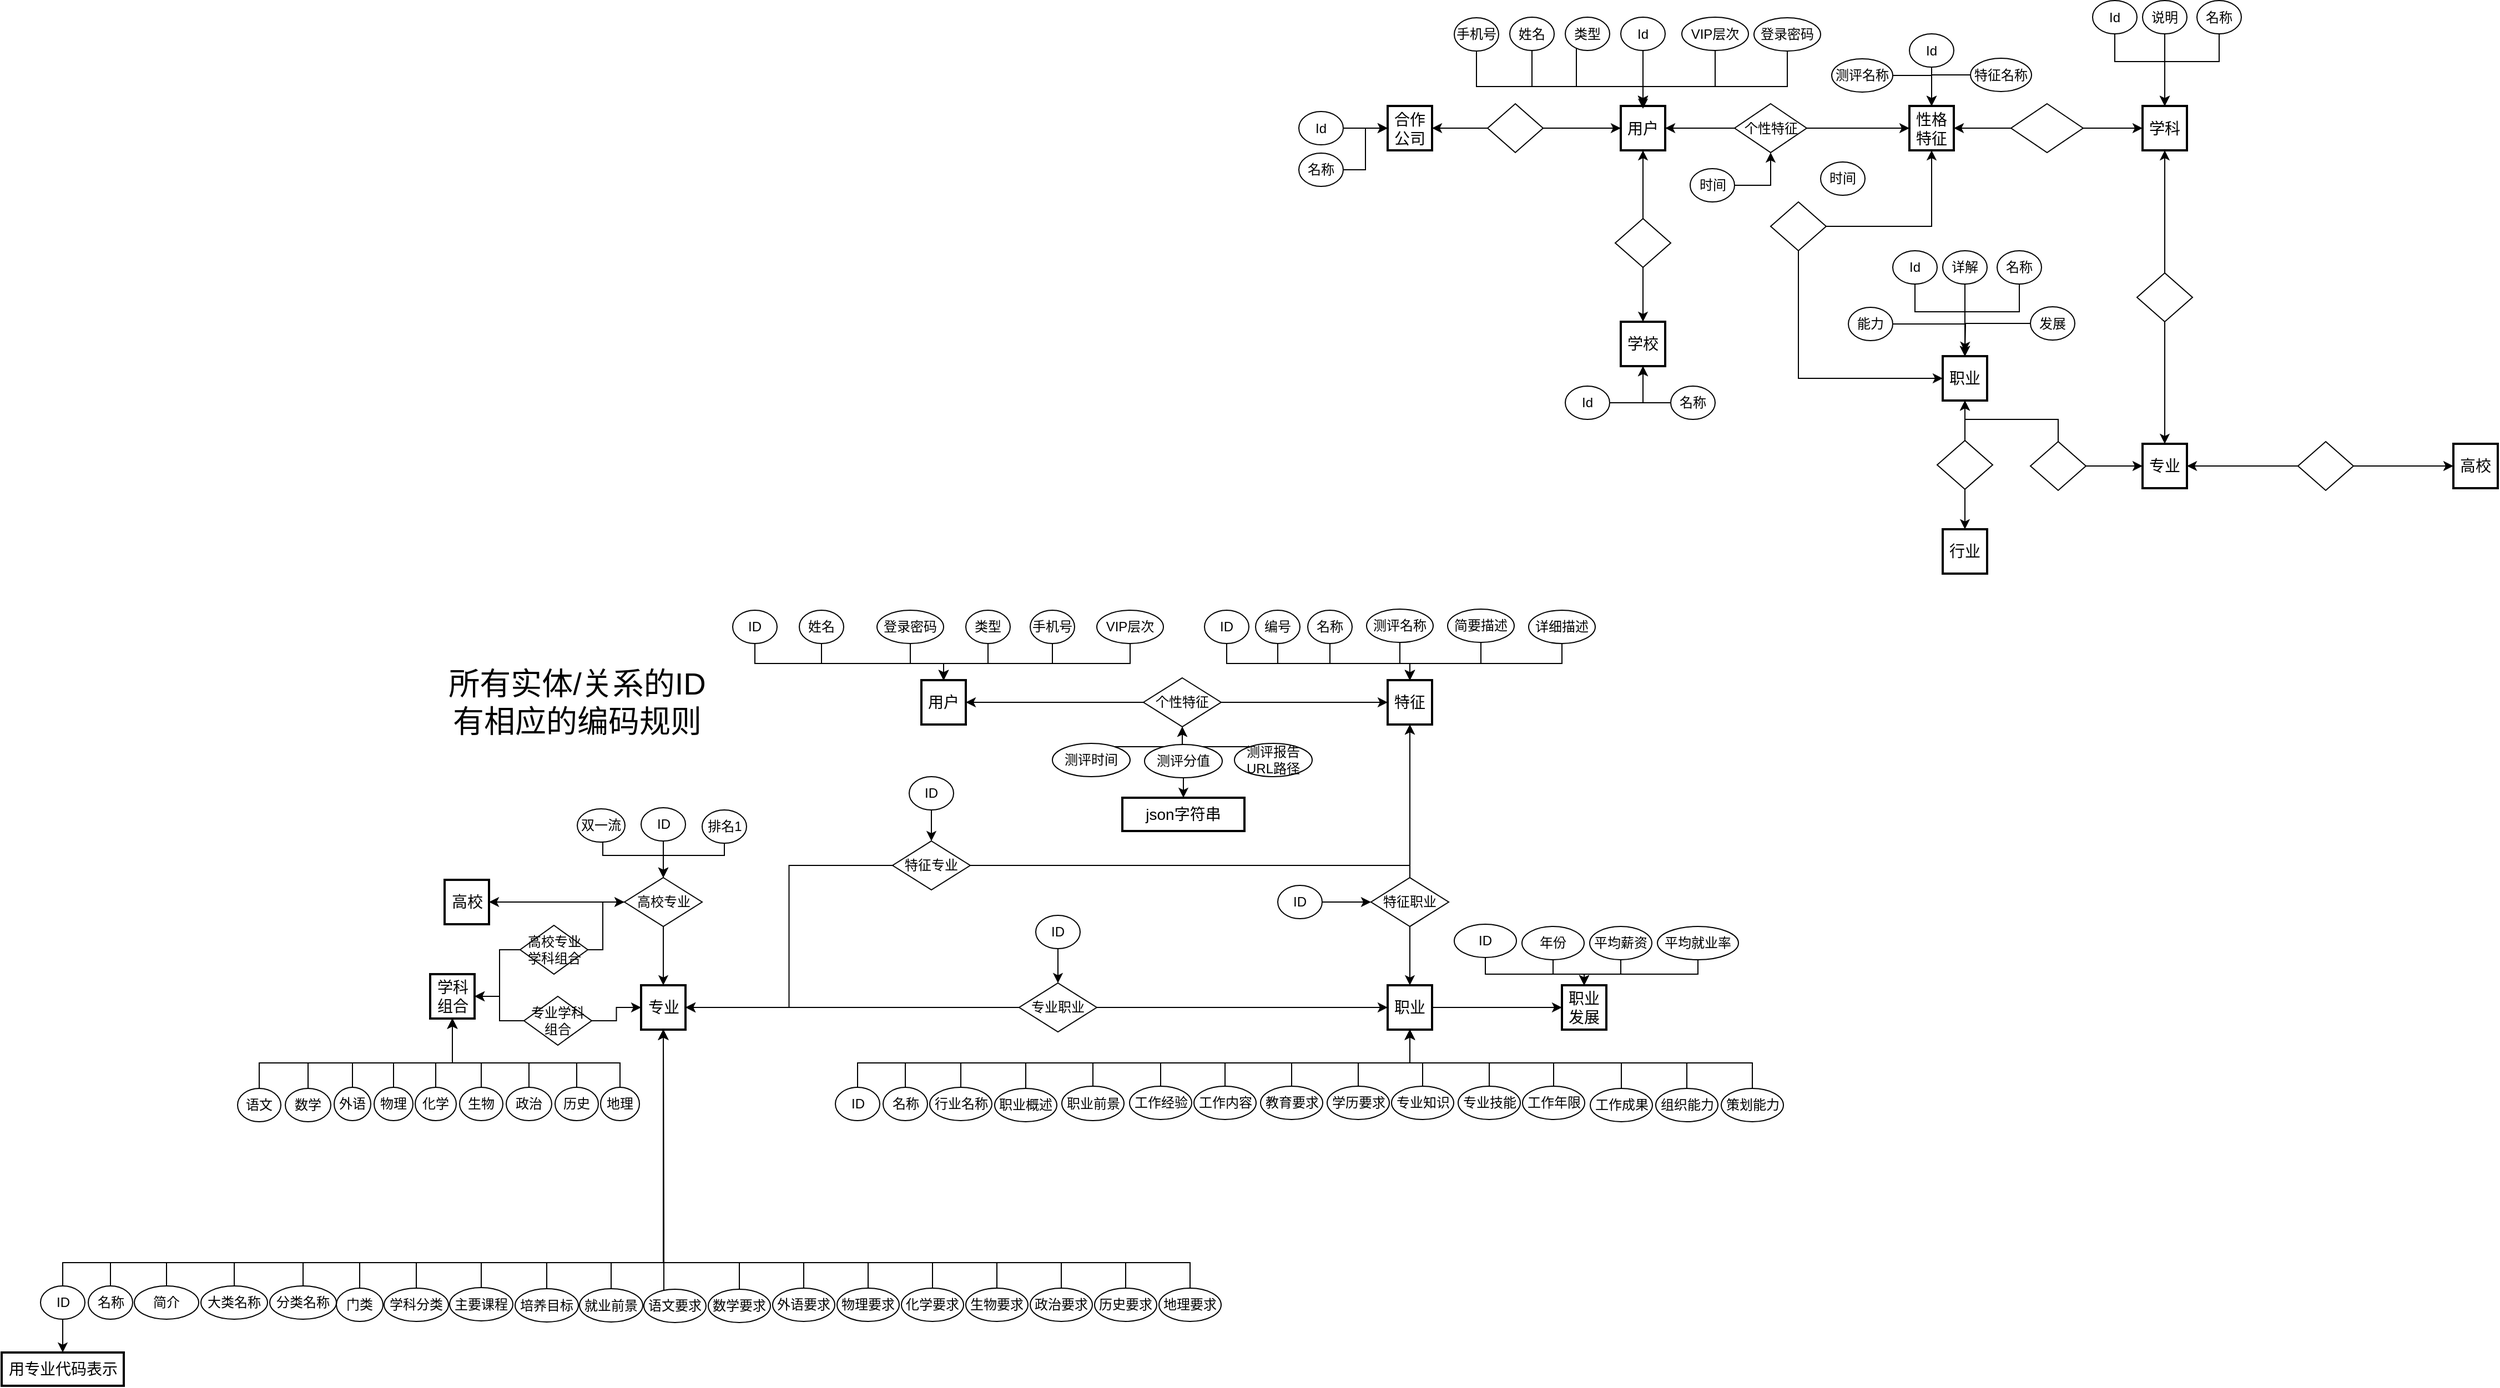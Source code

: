 <mxfile version="11.3.1" type="github" pages="1"><diagram id="c3jLHQnRXWolZvUFxAqa" name="第 1 页"><mxGraphModel dx="3076" dy="746" grid="1" gridSize="10" guides="1" tooltips="1" connect="1" arrows="1" fold="1" page="1" pageScale="1" pageWidth="827" pageHeight="1169" math="0" shadow="0"><root><mxCell id="0"/><mxCell id="1" parent="0"/><mxCell id="4pVOSGv-A3DW7dWkaYDo-1" value="用户" style="strokeWidth=2;whiteSpace=wrap;html=1;align=center;fontSize=14;" parent="1" vertex="1"><mxGeometry x="-160" y="257.5" width="40" height="40" as="geometry"/></mxCell><mxCell id="AkmsUMtlwAlHVYokd7_f-1" value="学校" style="strokeWidth=2;whiteSpace=wrap;html=1;align=center;fontSize=14;" parent="1" vertex="1"><mxGeometry x="-160" y="452" width="40" height="40" as="geometry"/></mxCell><mxCell id="AkmsUMtlwAlHVYokd7_f-3" value="专业" style="strokeWidth=2;whiteSpace=wrap;html=1;align=center;fontSize=14;" parent="1" vertex="1"><mxGeometry x="310" y="562" width="40" height="40" as="geometry"/></mxCell><mxCell id="Sx5HT6EdKAHx9cpC8Vp--2" value="" style="group" parent="1" vertex="1" connectable="0"><mxGeometry x="265" y="162.5" width="134" height="135" as="geometry"/></mxCell><mxCell id="AkmsUMtlwAlHVYokd7_f-4" value="学科" style="strokeWidth=2;whiteSpace=wrap;html=1;align=center;fontSize=14;" parent="Sx5HT6EdKAHx9cpC8Vp--2" vertex="1"><mxGeometry x="45" y="95" width="40" height="40" as="geometry"/></mxCell><mxCell id="AkmsUMtlwAlHVYokd7_f-10" style="edgeStyle=orthogonalEdgeStyle;rounded=0;orthogonalLoop=1;jettySize=auto;html=1;entryX=0.5;entryY=0;entryDx=0;entryDy=0;" parent="Sx5HT6EdKAHx9cpC8Vp--2" source="AkmsUMtlwAlHVYokd7_f-6" target="AkmsUMtlwAlHVYokd7_f-4" edge="1"><mxGeometry relative="1" as="geometry"><Array as="points"><mxPoint x="114" y="55"/><mxPoint x="65" y="55"/></Array></mxGeometry></mxCell><mxCell id="AkmsUMtlwAlHVYokd7_f-6" value="名称" style="ellipse;whiteSpace=wrap;html=1;" parent="Sx5HT6EdKAHx9cpC8Vp--2" vertex="1"><mxGeometry x="94" width="40" height="30" as="geometry"/></mxCell><mxCell id="AkmsUMtlwAlHVYokd7_f-9" style="edgeStyle=orthogonalEdgeStyle;rounded=0;orthogonalLoop=1;jettySize=auto;html=1;entryX=0.5;entryY=0;entryDx=0;entryDy=0;" parent="Sx5HT6EdKAHx9cpC8Vp--2" source="AkmsUMtlwAlHVYokd7_f-7" target="AkmsUMtlwAlHVYokd7_f-4" edge="1"><mxGeometry relative="1" as="geometry"><Array as="points"><mxPoint x="20" y="55"/><mxPoint x="65" y="55"/></Array></mxGeometry></mxCell><mxCell id="AkmsUMtlwAlHVYokd7_f-7" value="Id" style="ellipse;whiteSpace=wrap;html=1;" parent="Sx5HT6EdKAHx9cpC8Vp--2" vertex="1"><mxGeometry width="40" height="30" as="geometry"/></mxCell><mxCell id="Sx5HT6EdKAHx9cpC8Vp--1" style="edgeStyle=orthogonalEdgeStyle;rounded=0;orthogonalLoop=1;jettySize=auto;html=1;entryX=0.5;entryY=0;entryDx=0;entryDy=0;" parent="Sx5HT6EdKAHx9cpC8Vp--2" source="AkmsUMtlwAlHVYokd7_f-8" target="AkmsUMtlwAlHVYokd7_f-4" edge="1"><mxGeometry relative="1" as="geometry"><Array as="points"><mxPoint x="65" y="75"/><mxPoint x="65" y="75"/></Array></mxGeometry></mxCell><mxCell id="AkmsUMtlwAlHVYokd7_f-8" value="说明" style="ellipse;whiteSpace=wrap;html=1;" parent="Sx5HT6EdKAHx9cpC8Vp--2" vertex="1"><mxGeometry x="45" width="40" height="30" as="geometry"/></mxCell><mxCell id="Sx5HT6EdKAHx9cpC8Vp--14" style="edgeStyle=orthogonalEdgeStyle;rounded=0;orthogonalLoop=1;jettySize=auto;html=1;exitX=0.5;exitY=0;exitDx=0;exitDy=0;" parent="1" source="Sx5HT6EdKAHx9cpC8Vp--13" target="Sx5HT6EdKAHx9cpC8Vp--4" edge="1"><mxGeometry relative="1" as="geometry"/></mxCell><mxCell id="Sx5HT6EdKAHx9cpC8Vp--4" value="职业" style="strokeWidth=2;whiteSpace=wrap;html=1;align=center;fontSize=14;" parent="1" vertex="1"><mxGeometry x="130" y="483" width="40" height="40" as="geometry"/></mxCell><mxCell id="Sx5HT6EdKAHx9cpC8Vp--5" style="edgeStyle=orthogonalEdgeStyle;rounded=0;orthogonalLoop=1;jettySize=auto;html=1;entryX=0.5;entryY=0;entryDx=0;entryDy=0;" parent="1" source="Sx5HT6EdKAHx9cpC8Vp--6" target="Sx5HT6EdKAHx9cpC8Vp--4" edge="1"><mxGeometry relative="1" as="geometry"><Array as="points"><mxPoint x="199" y="443"/><mxPoint x="150" y="443"/></Array></mxGeometry></mxCell><mxCell id="Sx5HT6EdKAHx9cpC8Vp--6" value="名称" style="ellipse;whiteSpace=wrap;html=1;" parent="1" vertex="1"><mxGeometry x="179" y="388" width="40" height="30" as="geometry"/></mxCell><mxCell id="Sx5HT6EdKAHx9cpC8Vp--7" style="edgeStyle=orthogonalEdgeStyle;rounded=0;orthogonalLoop=1;jettySize=auto;html=1;entryX=0.5;entryY=0;entryDx=0;entryDy=0;" parent="1" source="Sx5HT6EdKAHx9cpC8Vp--8" target="Sx5HT6EdKAHx9cpC8Vp--4" edge="1"><mxGeometry relative="1" as="geometry"><Array as="points"><mxPoint x="105" y="443"/><mxPoint x="150" y="443"/></Array></mxGeometry></mxCell><mxCell id="Sx5HT6EdKAHx9cpC8Vp--8" value="Id" style="ellipse;whiteSpace=wrap;html=1;" parent="1" vertex="1"><mxGeometry x="85" y="388" width="40" height="30" as="geometry"/></mxCell><mxCell id="Sx5HT6EdKAHx9cpC8Vp--9" style="edgeStyle=orthogonalEdgeStyle;rounded=0;orthogonalLoop=1;jettySize=auto;html=1;entryX=0.5;entryY=0;entryDx=0;entryDy=0;" parent="1" source="Sx5HT6EdKAHx9cpC8Vp--10" target="Sx5HT6EdKAHx9cpC8Vp--4" edge="1"><mxGeometry relative="1" as="geometry"><Array as="points"><mxPoint x="150" y="463"/><mxPoint x="150" y="463"/></Array></mxGeometry></mxCell><mxCell id="Sx5HT6EdKAHx9cpC8Vp--10" value="详解" style="ellipse;whiteSpace=wrap;html=1;" parent="1" vertex="1"><mxGeometry x="130" y="388" width="40" height="30" as="geometry"/></mxCell><mxCell id="Sx5HT6EdKAHx9cpC8Vp--18" style="edgeStyle=orthogonalEdgeStyle;rounded=0;orthogonalLoop=1;jettySize=auto;html=1;entryX=0.5;entryY=0;entryDx=0;entryDy=0;" parent="1" source="Sx5HT6EdKAHx9cpC8Vp--11" target="Sx5HT6EdKAHx9cpC8Vp--4" edge="1"><mxGeometry relative="1" as="geometry"/></mxCell><mxCell id="Sx5HT6EdKAHx9cpC8Vp--11" value="能力" style="ellipse;whiteSpace=wrap;html=1;" parent="1" vertex="1"><mxGeometry x="45" y="439" width="40" height="30" as="geometry"/></mxCell><mxCell id="Sx5HT6EdKAHx9cpC8Vp--12" value="行业" style="strokeWidth=2;whiteSpace=wrap;html=1;align=center;fontSize=14;" parent="1" vertex="1"><mxGeometry x="130" y="639" width="40" height="40" as="geometry"/></mxCell><mxCell id="Sx5HT6EdKAHx9cpC8Vp--15" style="edgeStyle=orthogonalEdgeStyle;rounded=0;orthogonalLoop=1;jettySize=auto;html=1;entryX=0.5;entryY=0;entryDx=0;entryDy=0;" parent="1" source="Sx5HT6EdKAHx9cpC8Vp--13" target="Sx5HT6EdKAHx9cpC8Vp--12" edge="1"><mxGeometry relative="1" as="geometry"/></mxCell><mxCell id="Sx5HT6EdKAHx9cpC8Vp--13" value="" style="rhombus;whiteSpace=wrap;html=1;" parent="1" vertex="1"><mxGeometry x="125" y="559" width="50" height="44" as="geometry"/></mxCell><mxCell id="Sx5HT6EdKAHx9cpC8Vp--20" style="edgeStyle=orthogonalEdgeStyle;rounded=0;orthogonalLoop=1;jettySize=auto;html=1;" parent="1" source="Sx5HT6EdKAHx9cpC8Vp--19" edge="1"><mxGeometry relative="1" as="geometry"><mxPoint x="150" y="479" as="targetPoint"/></mxGeometry></mxCell><mxCell id="Sx5HT6EdKAHx9cpC8Vp--19" value="发展" style="ellipse;whiteSpace=wrap;html=1;" parent="1" vertex="1"><mxGeometry x="209" y="438.5" width="40" height="30" as="geometry"/></mxCell><mxCell id="Sx5HT6EdKAHx9cpC8Vp--23" value="高校" style="strokeWidth=2;whiteSpace=wrap;html=1;align=center;fontSize=14;" parent="1" vertex="1"><mxGeometry x="590" y="562" width="40" height="40" as="geometry"/></mxCell><mxCell id="Sx5HT6EdKAHx9cpC8Vp--25" style="edgeStyle=orthogonalEdgeStyle;rounded=0;orthogonalLoop=1;jettySize=auto;html=1;entryX=0.5;entryY=1;entryDx=0;entryDy=0;" parent="1" source="Sx5HT6EdKAHx9cpC8Vp--24" target="Sx5HT6EdKAHx9cpC8Vp--4" edge="1"><mxGeometry relative="1" as="geometry"><Array as="points"><mxPoint x="234" y="540"/><mxPoint x="150" y="540"/></Array></mxGeometry></mxCell><mxCell id="Sx5HT6EdKAHx9cpC8Vp--26" style="edgeStyle=orthogonalEdgeStyle;rounded=0;orthogonalLoop=1;jettySize=auto;html=1;entryX=0;entryY=0.5;entryDx=0;entryDy=0;" parent="1" source="Sx5HT6EdKAHx9cpC8Vp--24" target="AkmsUMtlwAlHVYokd7_f-3" edge="1"><mxGeometry relative="1" as="geometry"/></mxCell><mxCell id="Sx5HT6EdKAHx9cpC8Vp--24" value="" style="rhombus;whiteSpace=wrap;html=1;" parent="1" vertex="1"><mxGeometry x="209" y="560" width="50" height="44" as="geometry"/></mxCell><mxCell id="Sx5HT6EdKAHx9cpC8Vp--28" style="edgeStyle=orthogonalEdgeStyle;rounded=0;orthogonalLoop=1;jettySize=auto;html=1;entryX=1;entryY=0.5;entryDx=0;entryDy=0;" parent="1" source="Sx5HT6EdKAHx9cpC8Vp--27" target="AkmsUMtlwAlHVYokd7_f-3" edge="1"><mxGeometry relative="1" as="geometry"/></mxCell><mxCell id="Sx5HT6EdKAHx9cpC8Vp--29" style="edgeStyle=orthogonalEdgeStyle;rounded=0;orthogonalLoop=1;jettySize=auto;html=1;entryX=0;entryY=0.5;entryDx=0;entryDy=0;" parent="1" source="Sx5HT6EdKAHx9cpC8Vp--27" target="Sx5HT6EdKAHx9cpC8Vp--23" edge="1"><mxGeometry relative="1" as="geometry"/></mxCell><mxCell id="Sx5HT6EdKAHx9cpC8Vp--27" value="" style="rhombus;whiteSpace=wrap;html=1;" parent="1" vertex="1"><mxGeometry x="450" y="560" width="50" height="44" as="geometry"/></mxCell><mxCell id="Sx5HT6EdKAHx9cpC8Vp--31" style="edgeStyle=orthogonalEdgeStyle;rounded=0;orthogonalLoop=1;jettySize=auto;html=1;" parent="1" source="Sx5HT6EdKAHx9cpC8Vp--30" target="AkmsUMtlwAlHVYokd7_f-3" edge="1"><mxGeometry relative="1" as="geometry"/></mxCell><mxCell id="Sx5HT6EdKAHx9cpC8Vp--32" style="edgeStyle=orthogonalEdgeStyle;rounded=0;orthogonalLoop=1;jettySize=auto;html=1;entryX=0.5;entryY=1;entryDx=0;entryDy=0;" parent="1" source="Sx5HT6EdKAHx9cpC8Vp--30" target="AkmsUMtlwAlHVYokd7_f-4" edge="1"><mxGeometry relative="1" as="geometry"/></mxCell><mxCell id="Sx5HT6EdKAHx9cpC8Vp--30" value="" style="rhombus;whiteSpace=wrap;html=1;" parent="1" vertex="1"><mxGeometry x="305" y="408" width="50" height="44" as="geometry"/></mxCell><mxCell id="Sx5HT6EdKAHx9cpC8Vp--33" value="性格特征" style="strokeWidth=2;whiteSpace=wrap;html=1;align=center;fontSize=14;" parent="1" vertex="1"><mxGeometry x="100" y="257.5" width="40" height="40" as="geometry"/></mxCell><mxCell id="Sx5HT6EdKAHx9cpC8Vp--49" style="edgeStyle=orthogonalEdgeStyle;rounded=0;orthogonalLoop=1;jettySize=auto;html=1;entryX=0.5;entryY=0;entryDx=0;entryDy=0;" parent="1" source="Sx5HT6EdKAHx9cpC8Vp--34" target="Sx5HT6EdKAHx9cpC8Vp--33" edge="1"><mxGeometry relative="1" as="geometry"/></mxCell><mxCell id="Sx5HT6EdKAHx9cpC8Vp--34" value="Id" style="ellipse;whiteSpace=wrap;html=1;" parent="1" vertex="1"><mxGeometry x="100" y="192.5" width="40" height="30" as="geometry"/></mxCell><mxCell id="Sx5HT6EdKAHx9cpC8Vp--51" style="edgeStyle=orthogonalEdgeStyle;rounded=0;orthogonalLoop=1;jettySize=auto;html=1;entryX=0.5;entryY=0;entryDx=0;entryDy=0;" parent="1" source="Sx5HT6EdKAHx9cpC8Vp--35" target="Sx5HT6EdKAHx9cpC8Vp--33" edge="1"><mxGeometry relative="1" as="geometry"/></mxCell><mxCell id="Sx5HT6EdKAHx9cpC8Vp--35" value="特征名称" style="ellipse;whiteSpace=wrap;html=1;" parent="1" vertex="1"><mxGeometry x="155" y="214.5" width="55" height="30" as="geometry"/></mxCell><mxCell id="Sx5HT6EdKAHx9cpC8Vp--50" style="edgeStyle=orthogonalEdgeStyle;rounded=0;orthogonalLoop=1;jettySize=auto;html=1;entryX=0.5;entryY=0;entryDx=0;entryDy=0;" parent="1" source="Sx5HT6EdKAHx9cpC8Vp--36" target="Sx5HT6EdKAHx9cpC8Vp--33" edge="1"><mxGeometry relative="1" as="geometry"/></mxCell><mxCell id="Sx5HT6EdKAHx9cpC8Vp--36" value="测评名称" style="ellipse;whiteSpace=wrap;html=1;" parent="1" vertex="1"><mxGeometry x="30" y="215" width="55" height="30" as="geometry"/></mxCell><mxCell id="Sx5HT6EdKAHx9cpC8Vp--38" style="edgeStyle=orthogonalEdgeStyle;rounded=0;orthogonalLoop=1;jettySize=auto;html=1;entryX=1;entryY=0.5;entryDx=0;entryDy=0;" parent="1" source="Sx5HT6EdKAHx9cpC8Vp--37" target="4pVOSGv-A3DW7dWkaYDo-1" edge="1"><mxGeometry relative="1" as="geometry"/></mxCell><mxCell id="Sx5HT6EdKAHx9cpC8Vp--39" style="edgeStyle=orthogonalEdgeStyle;rounded=0;orthogonalLoop=1;jettySize=auto;html=1;entryX=0;entryY=0.5;entryDx=0;entryDy=0;" parent="1" source="Sx5HT6EdKAHx9cpC8Vp--37" target="Sx5HT6EdKAHx9cpC8Vp--33" edge="1"><mxGeometry relative="1" as="geometry"/></mxCell><mxCell id="Sx5HT6EdKAHx9cpC8Vp--37" value="个性特征" style="rhombus;whiteSpace=wrap;html=1;" parent="1" vertex="1"><mxGeometry x="-57.5" y="255.5" width="65" height="44" as="geometry"/></mxCell><mxCell id="Sx5HT6EdKAHx9cpC8Vp--41" style="edgeStyle=orthogonalEdgeStyle;rounded=0;orthogonalLoop=1;jettySize=auto;html=1;entryX=0.5;entryY=0;entryDx=0;entryDy=0;" parent="1" source="Sx5HT6EdKAHx9cpC8Vp--40" target="4pVOSGv-A3DW7dWkaYDo-1" edge="1"><mxGeometry relative="1" as="geometry"/></mxCell><mxCell id="Sx5HT6EdKAHx9cpC8Vp--40" value="Id" style="ellipse;whiteSpace=wrap;html=1;" parent="1" vertex="1"><mxGeometry x="-160" y="177.5" width="40" height="30" as="geometry"/></mxCell><mxCell id="Sx5HT6EdKAHx9cpC8Vp--44" style="edgeStyle=orthogonalEdgeStyle;rounded=0;orthogonalLoop=1;jettySize=auto;html=1;entryX=1;entryY=0.5;entryDx=0;entryDy=0;" parent="1" source="Sx5HT6EdKAHx9cpC8Vp--43" target="Sx5HT6EdKAHx9cpC8Vp--33" edge="1"><mxGeometry relative="1" as="geometry"/></mxCell><mxCell id="Sx5HT6EdKAHx9cpC8Vp--43" value="" style="rhombus;whiteSpace=wrap;html=1;" parent="1" vertex="1"><mxGeometry x="191.5" y="255.5" width="65" height="44" as="geometry"/></mxCell><mxCell id="Sx5HT6EdKAHx9cpC8Vp--45" style="edgeStyle=orthogonalEdgeStyle;rounded=0;orthogonalLoop=1;jettySize=auto;html=1;exitX=1;exitY=0.5;exitDx=0;exitDy=0;" parent="1" source="Sx5HT6EdKAHx9cpC8Vp--43" target="AkmsUMtlwAlHVYokd7_f-4" edge="1"><mxGeometry relative="1" as="geometry"/></mxCell><mxCell id="Sx5HT6EdKAHx9cpC8Vp--54" style="edgeStyle=orthogonalEdgeStyle;rounded=0;orthogonalLoop=1;jettySize=auto;html=1;entryX=0.5;entryY=0;entryDx=0;entryDy=0;" parent="1" source="Sx5HT6EdKAHx9cpC8Vp--52" target="4pVOSGv-A3DW7dWkaYDo-1" edge="1"><mxGeometry relative="1" as="geometry"><Array as="points"><mxPoint x="-200" y="240"/><mxPoint x="-140" y="240"/></Array></mxGeometry></mxCell><mxCell id="Sx5HT6EdKAHx9cpC8Vp--52" value="类型" style="ellipse;whiteSpace=wrap;html=1;" parent="1" vertex="1"><mxGeometry x="-210" y="177.5" width="40" height="30" as="geometry"/></mxCell><mxCell id="Sx5HT6EdKAHx9cpC8Vp--55" style="edgeStyle=orthogonalEdgeStyle;rounded=0;orthogonalLoop=1;jettySize=auto;html=1;" parent="1" source="Sx5HT6EdKAHx9cpC8Vp--53" edge="1"><mxGeometry relative="1" as="geometry"><mxPoint x="-140" y="260" as="targetPoint"/><Array as="points"><mxPoint x="-75" y="240"/><mxPoint x="-140" y="240"/></Array></mxGeometry></mxCell><mxCell id="Sx5HT6EdKAHx9cpC8Vp--53" value="VIP层次" style="ellipse;whiteSpace=wrap;html=1;" parent="1" vertex="1"><mxGeometry x="-105" y="177.5" width="60" height="30" as="geometry"/></mxCell><mxCell id="Sx5HT6EdKAHx9cpC8Vp--56" value="合作公司" style="strokeWidth=2;whiteSpace=wrap;html=1;align=center;fontSize=14;" parent="1" vertex="1"><mxGeometry x="-370" y="257.5" width="40" height="40" as="geometry"/></mxCell><mxCell id="Sx5HT6EdKAHx9cpC8Vp--58" style="edgeStyle=orthogonalEdgeStyle;rounded=0;orthogonalLoop=1;jettySize=auto;html=1;entryX=1;entryY=0.5;entryDx=0;entryDy=0;" parent="1" source="Sx5HT6EdKAHx9cpC8Vp--57" target="Sx5HT6EdKAHx9cpC8Vp--56" edge="1"><mxGeometry relative="1" as="geometry"/></mxCell><mxCell id="Sx5HT6EdKAHx9cpC8Vp--59" style="edgeStyle=orthogonalEdgeStyle;rounded=0;orthogonalLoop=1;jettySize=auto;html=1;entryX=0;entryY=0.5;entryDx=0;entryDy=0;" parent="1" source="Sx5HT6EdKAHx9cpC8Vp--57" target="4pVOSGv-A3DW7dWkaYDo-1" edge="1"><mxGeometry relative="1" as="geometry"/></mxCell><mxCell id="Sx5HT6EdKAHx9cpC8Vp--57" value="" style="rhombus;whiteSpace=wrap;html=1;" parent="1" vertex="1"><mxGeometry x="-280" y="255.5" width="50" height="44" as="geometry"/></mxCell><mxCell id="Sx5HT6EdKAHx9cpC8Vp--61" style="edgeStyle=orthogonalEdgeStyle;rounded=0;orthogonalLoop=1;jettySize=auto;html=1;entryX=0.5;entryY=1;entryDx=0;entryDy=0;" parent="1" source="Sx5HT6EdKAHx9cpC8Vp--60" target="4pVOSGv-A3DW7dWkaYDo-1" edge="1"><mxGeometry relative="1" as="geometry"/></mxCell><mxCell id="Sx5HT6EdKAHx9cpC8Vp--62" style="edgeStyle=orthogonalEdgeStyle;rounded=0;orthogonalLoop=1;jettySize=auto;html=1;entryX=0.5;entryY=0;entryDx=0;entryDy=0;" parent="1" source="Sx5HT6EdKAHx9cpC8Vp--60" target="AkmsUMtlwAlHVYokd7_f-1" edge="1"><mxGeometry relative="1" as="geometry"/></mxCell><mxCell id="Sx5HT6EdKAHx9cpC8Vp--60" value="" style="rhombus;whiteSpace=wrap;html=1;" parent="1" vertex="1"><mxGeometry x="-165" y="359" width="50" height="44" as="geometry"/></mxCell><mxCell id="Sx5HT6EdKAHx9cpC8Vp--65" style="edgeStyle=orthogonalEdgeStyle;rounded=0;orthogonalLoop=1;jettySize=auto;html=1;" parent="1" source="Sx5HT6EdKAHx9cpC8Vp--63" target="Sx5HT6EdKAHx9cpC8Vp--33" edge="1"><mxGeometry relative="1" as="geometry"/></mxCell><mxCell id="Sx5HT6EdKAHx9cpC8Vp--66" style="edgeStyle=orthogonalEdgeStyle;rounded=0;orthogonalLoop=1;jettySize=auto;html=1;entryX=0;entryY=0.5;entryDx=0;entryDy=0;" parent="1" source="Sx5HT6EdKAHx9cpC8Vp--63" target="Sx5HT6EdKAHx9cpC8Vp--4" edge="1"><mxGeometry relative="1" as="geometry"><Array as="points"><mxPoint y="503"/></Array></mxGeometry></mxCell><mxCell id="Sx5HT6EdKAHx9cpC8Vp--63" value="" style="rhombus;whiteSpace=wrap;html=1;" parent="1" vertex="1"><mxGeometry x="-25" y="344" width="50" height="44" as="geometry"/></mxCell><mxCell id="Sx5HT6EdKAHx9cpC8Vp--71" style="edgeStyle=orthogonalEdgeStyle;rounded=0;orthogonalLoop=1;jettySize=auto;html=1;entryX=0.5;entryY=0;entryDx=0;entryDy=0;" parent="1" source="Sx5HT6EdKAHx9cpC8Vp--68" target="4pVOSGv-A3DW7dWkaYDo-1" edge="1"><mxGeometry relative="1" as="geometry"><Array as="points"><mxPoint x="-240" y="240"/><mxPoint x="-140" y="240"/></Array></mxGeometry></mxCell><mxCell id="Sx5HT6EdKAHx9cpC8Vp--68" value="姓名" style="ellipse;whiteSpace=wrap;html=1;" parent="1" vertex="1"><mxGeometry x="-260" y="177.5" width="40" height="30" as="geometry"/></mxCell><mxCell id="Sx5HT6EdKAHx9cpC8Vp--73" style="edgeStyle=orthogonalEdgeStyle;rounded=0;orthogonalLoop=1;jettySize=auto;html=1;entryX=0.5;entryY=0;entryDx=0;entryDy=0;" parent="1" source="Sx5HT6EdKAHx9cpC8Vp--69" target="4pVOSGv-A3DW7dWkaYDo-1" edge="1"><mxGeometry relative="1" as="geometry"><Array as="points"><mxPoint x="-10" y="240"/><mxPoint x="-140" y="240"/></Array></mxGeometry></mxCell><mxCell id="Sx5HT6EdKAHx9cpC8Vp--69" value="登录密码" style="ellipse;whiteSpace=wrap;html=1;" parent="1" vertex="1"><mxGeometry x="-40" y="178" width="60" height="30" as="geometry"/></mxCell><mxCell id="Sx5HT6EdKAHx9cpC8Vp--72" style="edgeStyle=orthogonalEdgeStyle;rounded=0;orthogonalLoop=1;jettySize=auto;html=1;entryX=0.5;entryY=0;entryDx=0;entryDy=0;" parent="1" source="Sx5HT6EdKAHx9cpC8Vp--70" target="4pVOSGv-A3DW7dWkaYDo-1" edge="1"><mxGeometry relative="1" as="geometry"><Array as="points"><mxPoint x="-290" y="240"/><mxPoint x="-140" y="240"/></Array></mxGeometry></mxCell><mxCell id="Sx5HT6EdKAHx9cpC8Vp--70" value="手机号" style="ellipse;whiteSpace=wrap;html=1;" parent="1" vertex="1"><mxGeometry x="-310" y="178" width="40" height="30" as="geometry"/></mxCell><mxCell id="Sx5HT6EdKAHx9cpC8Vp--78" style="edgeStyle=orthogonalEdgeStyle;rounded=0;orthogonalLoop=1;jettySize=auto;html=1;entryX=0;entryY=0.5;entryDx=0;entryDy=0;" parent="1" source="Sx5HT6EdKAHx9cpC8Vp--74" target="Sx5HT6EdKAHx9cpC8Vp--56" edge="1"><mxGeometry relative="1" as="geometry"/></mxCell><mxCell id="Sx5HT6EdKAHx9cpC8Vp--74" value="Id" style="ellipse;whiteSpace=wrap;html=1;" parent="1" vertex="1"><mxGeometry x="-450" y="262.5" width="40" height="30" as="geometry"/></mxCell><mxCell id="Sx5HT6EdKAHx9cpC8Vp--79" style="edgeStyle=orthogonalEdgeStyle;rounded=0;orthogonalLoop=1;jettySize=auto;html=1;entryX=0;entryY=0.5;entryDx=0;entryDy=0;" parent="1" source="Sx5HT6EdKAHx9cpC8Vp--75" target="Sx5HT6EdKAHx9cpC8Vp--56" edge="1"><mxGeometry relative="1" as="geometry"/></mxCell><mxCell id="Sx5HT6EdKAHx9cpC8Vp--75" value="名称" style="ellipse;whiteSpace=wrap;html=1;" parent="1" vertex="1"><mxGeometry x="-450" y="300" width="40" height="30" as="geometry"/></mxCell><mxCell id="Sx5HT6EdKAHx9cpC8Vp--80" style="edgeStyle=orthogonalEdgeStyle;rounded=0;orthogonalLoop=1;jettySize=auto;html=1;entryX=0.5;entryY=1;entryDx=0;entryDy=0;" parent="1" source="Sx5HT6EdKAHx9cpC8Vp--76" target="AkmsUMtlwAlHVYokd7_f-1" edge="1"><mxGeometry relative="1" as="geometry"/></mxCell><mxCell id="Sx5HT6EdKAHx9cpC8Vp--76" value="Id" style="ellipse;whiteSpace=wrap;html=1;" parent="1" vertex="1"><mxGeometry x="-210" y="510" width="40" height="30" as="geometry"/></mxCell><mxCell id="Sx5HT6EdKAHx9cpC8Vp--81" style="edgeStyle=orthogonalEdgeStyle;rounded=0;orthogonalLoop=1;jettySize=auto;html=1;entryX=0.5;entryY=1;entryDx=0;entryDy=0;" parent="1" source="Sx5HT6EdKAHx9cpC8Vp--77" target="AkmsUMtlwAlHVYokd7_f-1" edge="1"><mxGeometry relative="1" as="geometry"/></mxCell><mxCell id="Sx5HT6EdKAHx9cpC8Vp--77" value="名称" style="ellipse;whiteSpace=wrap;html=1;" parent="1" vertex="1"><mxGeometry x="-115" y="510" width="40" height="30" as="geometry"/></mxCell><mxCell id="Sx5HT6EdKAHx9cpC8Vp--83" style="edgeStyle=orthogonalEdgeStyle;rounded=0;orthogonalLoop=1;jettySize=auto;html=1;entryX=0.5;entryY=1;entryDx=0;entryDy=0;" parent="1" source="Sx5HT6EdKAHx9cpC8Vp--82" target="Sx5HT6EdKAHx9cpC8Vp--37" edge="1"><mxGeometry relative="1" as="geometry"><Array as="points"><mxPoint x="-25" y="329"/></Array></mxGeometry></mxCell><mxCell id="Sx5HT6EdKAHx9cpC8Vp--82" value="时间" style="ellipse;whiteSpace=wrap;html=1;" parent="1" vertex="1"><mxGeometry x="-97.5" y="314" width="40" height="30" as="geometry"/></mxCell><mxCell id="efzbvM95AE2zE1IFi4D1-1" value="时间" style="ellipse;whiteSpace=wrap;html=1;" parent="1" vertex="1"><mxGeometry x="20" y="308" width="40" height="30" as="geometry"/></mxCell><mxCell id="efzbvM95AE2zE1IFi4D1-27" style="edgeStyle=orthogonalEdgeStyle;rounded=0;orthogonalLoop=1;jettySize=auto;html=1;exitX=1;exitY=0.5;exitDx=0;exitDy=0;" parent="1" source="efzbvM95AE2zE1IFi4D1-25" target="efzbvM95AE2zE1IFi4D1-5" edge="1"><mxGeometry relative="1" as="geometry"/></mxCell><mxCell id="efzbvM95AE2zE1IFi4D1-109" style="edgeStyle=orthogonalEdgeStyle;rounded=0;orthogonalLoop=1;jettySize=auto;html=1;exitX=0.5;exitY=0;exitDx=0;exitDy=0;" parent="1" source="efzbvM95AE2zE1IFi4D1-74" target="efzbvM95AE2zE1IFi4D1-5" edge="1"><mxGeometry relative="1" as="geometry"/></mxCell><mxCell id="efzbvM95AE2zE1IFi4D1-5" value="特征" style="strokeWidth=2;whiteSpace=wrap;html=1;align=center;fontSize=14;" parent="1" vertex="1"><mxGeometry x="-370" y="775" width="40" height="40" as="geometry"/></mxCell><mxCell id="efzbvM95AE2zE1IFi4D1-29" style="edgeStyle=orthogonalEdgeStyle;rounded=0;orthogonalLoop=1;jettySize=auto;html=1;entryX=0.5;entryY=0;entryDx=0;entryDy=0;" parent="1" source="efzbvM95AE2zE1IFi4D1-6" target="efzbvM95AE2zE1IFi4D1-5" edge="1"><mxGeometry relative="1" as="geometry"><Array as="points"><mxPoint x="-515" y="760"/><mxPoint x="-350" y="760"/></Array></mxGeometry></mxCell><mxCell id="efzbvM95AE2zE1IFi4D1-6" value="ID" style="ellipse;whiteSpace=wrap;html=1;" parent="1" vertex="1"><mxGeometry x="-535" y="712" width="40" height="30" as="geometry"/></mxCell><mxCell id="efzbvM95AE2zE1IFi4D1-30" style="edgeStyle=orthogonalEdgeStyle;rounded=0;orthogonalLoop=1;jettySize=auto;html=1;entryX=0.5;entryY=0;entryDx=0;entryDy=0;" parent="1" source="efzbvM95AE2zE1IFi4D1-7" target="efzbvM95AE2zE1IFi4D1-5" edge="1"><mxGeometry relative="1" as="geometry"><Array as="points"><mxPoint x="-469" y="760"/><mxPoint x="-350" y="760"/></Array></mxGeometry></mxCell><mxCell id="efzbvM95AE2zE1IFi4D1-7" value="编号" style="ellipse;whiteSpace=wrap;html=1;" parent="1" vertex="1"><mxGeometry x="-489" y="712" width="40" height="30" as="geometry"/></mxCell><mxCell id="efzbvM95AE2zE1IFi4D1-31" style="edgeStyle=orthogonalEdgeStyle;rounded=0;orthogonalLoop=1;jettySize=auto;html=1;entryX=0.5;entryY=0;entryDx=0;entryDy=0;" parent="1" source="efzbvM95AE2zE1IFi4D1-9" target="efzbvM95AE2zE1IFi4D1-5" edge="1"><mxGeometry relative="1" as="geometry"><Array as="points"><mxPoint x="-422" y="760"/><mxPoint x="-350" y="760"/></Array></mxGeometry></mxCell><mxCell id="efzbvM95AE2zE1IFi4D1-9" value="名称" style="ellipse;whiteSpace=wrap;html=1;" parent="1" vertex="1"><mxGeometry x="-442" y="712" width="40" height="30" as="geometry"/></mxCell><mxCell id="efzbvM95AE2zE1IFi4D1-32" style="edgeStyle=orthogonalEdgeStyle;rounded=0;orthogonalLoop=1;jettySize=auto;html=1;entryX=0.5;entryY=0;entryDx=0;entryDy=0;" parent="1" source="efzbvM95AE2zE1IFi4D1-11" target="efzbvM95AE2zE1IFi4D1-5" edge="1"><mxGeometry relative="1" as="geometry"><Array as="points"><mxPoint x="-359" y="760"/><mxPoint x="-350" y="760"/></Array></mxGeometry></mxCell><mxCell id="efzbvM95AE2zE1IFi4D1-11" value="测评名称" style="ellipse;whiteSpace=wrap;html=1;" parent="1" vertex="1"><mxGeometry x="-389" y="711" width="60" height="30" as="geometry"/></mxCell><mxCell id="efzbvM95AE2zE1IFi4D1-33" style="edgeStyle=orthogonalEdgeStyle;rounded=0;orthogonalLoop=1;jettySize=auto;html=1;" parent="1" source="efzbvM95AE2zE1IFi4D1-13" target="efzbvM95AE2zE1IFi4D1-5" edge="1"><mxGeometry relative="1" as="geometry"><Array as="points"><mxPoint x="-286" y="760"/><mxPoint x="-350" y="760"/></Array></mxGeometry></mxCell><mxCell id="efzbvM95AE2zE1IFi4D1-13" value="简要描述" style="ellipse;whiteSpace=wrap;html=1;" parent="1" vertex="1"><mxGeometry x="-316" y="711" width="60" height="30" as="geometry"/></mxCell><mxCell id="efzbvM95AE2zE1IFi4D1-34" style="edgeStyle=orthogonalEdgeStyle;rounded=0;orthogonalLoop=1;jettySize=auto;html=1;entryX=0.5;entryY=0;entryDx=0;entryDy=0;" parent="1" source="efzbvM95AE2zE1IFi4D1-14" target="efzbvM95AE2zE1IFi4D1-5" edge="1"><mxGeometry relative="1" as="geometry"><Array as="points"><mxPoint x="-213" y="760"/><mxPoint x="-350" y="760"/></Array></mxGeometry></mxCell><mxCell id="efzbvM95AE2zE1IFi4D1-14" value="详细描述" style="ellipse;whiteSpace=wrap;html=1;" parent="1" vertex="1"><mxGeometry x="-243" y="712" width="60" height="30" as="geometry"/></mxCell><mxCell id="efzbvM95AE2zE1IFi4D1-28" style="edgeStyle=orthogonalEdgeStyle;rounded=0;orthogonalLoop=1;jettySize=auto;html=1;exitX=0;exitY=0.5;exitDx=0;exitDy=0;" parent="1" source="efzbvM95AE2zE1IFi4D1-25" target="efzbvM95AE2zE1IFi4D1-16" edge="1"><mxGeometry relative="1" as="geometry"/></mxCell><mxCell id="efzbvM95AE2zE1IFi4D1-16" value="用户" style="strokeWidth=2;whiteSpace=wrap;html=1;align=center;fontSize=14;" parent="1" vertex="1"><mxGeometry x="-790" y="775" width="40" height="40" as="geometry"/></mxCell><mxCell id="efzbvM95AE2zE1IFi4D1-25" value="个性特征" style="rhombus;whiteSpace=wrap;html=1;" parent="1" vertex="1"><mxGeometry x="-590" y="773" width="70" height="44" as="geometry"/></mxCell><mxCell id="efzbvM95AE2zE1IFi4D1-39" style="edgeStyle=orthogonalEdgeStyle;rounded=0;orthogonalLoop=1;jettySize=auto;html=1;entryX=0.5;entryY=1;entryDx=0;entryDy=0;" parent="1" source="efzbvM95AE2zE1IFi4D1-36" target="efzbvM95AE2zE1IFi4D1-25" edge="1"><mxGeometry relative="1" as="geometry"><Array as="points"><mxPoint x="-637" y="835"/><mxPoint x="-555" y="835"/></Array></mxGeometry></mxCell><mxCell id="efzbvM95AE2zE1IFi4D1-36" value="测评时间" style="ellipse;whiteSpace=wrap;html=1;" parent="1" vertex="1"><mxGeometry x="-672" y="832" width="70" height="30" as="geometry"/></mxCell><mxCell id="efzbvM95AE2zE1IFi4D1-41" style="edgeStyle=orthogonalEdgeStyle;rounded=0;orthogonalLoop=1;jettySize=auto;html=1;entryX=0.5;entryY=1;entryDx=0;entryDy=0;" parent="1" source="efzbvM95AE2zE1IFi4D1-37" target="efzbvM95AE2zE1IFi4D1-25" edge="1"><mxGeometry relative="1" as="geometry"><Array as="points"><mxPoint x="-473" y="835"/><mxPoint x="-555" y="835"/></Array></mxGeometry></mxCell><mxCell id="efzbvM95AE2zE1IFi4D1-37" value="测评报告URL路径" style="ellipse;whiteSpace=wrap;html=1;" parent="1" vertex="1"><mxGeometry x="-508" y="832" width="70" height="30" as="geometry"/></mxCell><mxCell id="efzbvM95AE2zE1IFi4D1-108" style="edgeStyle=orthogonalEdgeStyle;rounded=0;orthogonalLoop=1;jettySize=auto;html=1;entryX=0.5;entryY=0;entryDx=0;entryDy=0;" parent="1" source="efzbvM95AE2zE1IFi4D1-38" target="efzbvM95AE2zE1IFi4D1-107" edge="1"><mxGeometry relative="1" as="geometry"/></mxCell><mxCell id="efzbvM95AE2zE1IFi4D1-38" value="测评分值" style="ellipse;whiteSpace=wrap;html=1;" parent="1" vertex="1"><mxGeometry x="-589" y="833" width="70" height="30" as="geometry"/></mxCell><mxCell id="efzbvM95AE2zE1IFi4D1-48" style="edgeStyle=orthogonalEdgeStyle;rounded=0;orthogonalLoop=1;jettySize=auto;html=1;entryX=0.5;entryY=0;entryDx=0;entryDy=0;" parent="1" source="efzbvM95AE2zE1IFi4D1-42" target="efzbvM95AE2zE1IFi4D1-16" edge="1"><mxGeometry relative="1" as="geometry"><Array as="points"><mxPoint x="-940" y="760"/><mxPoint x="-770" y="760"/></Array></mxGeometry></mxCell><mxCell id="efzbvM95AE2zE1IFi4D1-42" value="ID" style="ellipse;whiteSpace=wrap;html=1;" parent="1" vertex="1"><mxGeometry x="-960" y="712" width="40" height="30" as="geometry"/></mxCell><mxCell id="efzbvM95AE2zE1IFi4D1-51" style="edgeStyle=orthogonalEdgeStyle;rounded=0;orthogonalLoop=1;jettySize=auto;html=1;entryX=0.5;entryY=0;entryDx=0;entryDy=0;" parent="1" source="efzbvM95AE2zE1IFi4D1-43" target="efzbvM95AE2zE1IFi4D1-16" edge="1"><mxGeometry relative="1" as="geometry"><Array as="points"><mxPoint x="-730" y="760"/><mxPoint x="-770" y="760"/></Array></mxGeometry></mxCell><mxCell id="efzbvM95AE2zE1IFi4D1-43" value="类型" style="ellipse;whiteSpace=wrap;html=1;" parent="1" vertex="1"><mxGeometry x="-750" y="712" width="40" height="30" as="geometry"/></mxCell><mxCell id="efzbvM95AE2zE1IFi4D1-53" style="edgeStyle=orthogonalEdgeStyle;rounded=0;orthogonalLoop=1;jettySize=auto;html=1;entryX=0.5;entryY=0;entryDx=0;entryDy=0;" parent="1" source="efzbvM95AE2zE1IFi4D1-44" target="efzbvM95AE2zE1IFi4D1-16" edge="1"><mxGeometry relative="1" as="geometry"><Array as="points"><mxPoint x="-602" y="760"/><mxPoint x="-770" y="760"/></Array></mxGeometry></mxCell><mxCell id="efzbvM95AE2zE1IFi4D1-44" value="VIP层次" style="ellipse;whiteSpace=wrap;html=1;" parent="1" vertex="1"><mxGeometry x="-632" y="712" width="60" height="30" as="geometry"/></mxCell><mxCell id="efzbvM95AE2zE1IFi4D1-49" style="edgeStyle=orthogonalEdgeStyle;rounded=0;orthogonalLoop=1;jettySize=auto;html=1;" parent="1" source="efzbvM95AE2zE1IFi4D1-45" target="efzbvM95AE2zE1IFi4D1-16" edge="1"><mxGeometry relative="1" as="geometry"><Array as="points"><mxPoint x="-880" y="760"/><mxPoint x="-770" y="760"/></Array></mxGeometry></mxCell><mxCell id="efzbvM95AE2zE1IFi4D1-45" value="姓名" style="ellipse;whiteSpace=wrap;html=1;" parent="1" vertex="1"><mxGeometry x="-900" y="712" width="40" height="30" as="geometry"/></mxCell><mxCell id="efzbvM95AE2zE1IFi4D1-50" style="edgeStyle=orthogonalEdgeStyle;rounded=0;orthogonalLoop=1;jettySize=auto;html=1;entryX=0.5;entryY=0;entryDx=0;entryDy=0;" parent="1" source="efzbvM95AE2zE1IFi4D1-46" target="efzbvM95AE2zE1IFi4D1-16" edge="1"><mxGeometry relative="1" as="geometry"><Array as="points"><mxPoint x="-800" y="760"/><mxPoint x="-770" y="760"/></Array></mxGeometry></mxCell><mxCell id="efzbvM95AE2zE1IFi4D1-46" value="登录密码" style="ellipse;whiteSpace=wrap;html=1;" parent="1" vertex="1"><mxGeometry x="-830" y="712" width="60" height="30" as="geometry"/></mxCell><mxCell id="efzbvM95AE2zE1IFi4D1-52" style="edgeStyle=orthogonalEdgeStyle;rounded=0;orthogonalLoop=1;jettySize=auto;html=1;entryX=0.5;entryY=0;entryDx=0;entryDy=0;" parent="1" source="efzbvM95AE2zE1IFi4D1-47" target="efzbvM95AE2zE1IFi4D1-16" edge="1"><mxGeometry relative="1" as="geometry"><Array as="points"><mxPoint x="-672" y="760"/><mxPoint x="-770" y="760"/></Array></mxGeometry></mxCell><mxCell id="efzbvM95AE2zE1IFi4D1-47" value="手机号" style="ellipse;whiteSpace=wrap;html=1;" parent="1" vertex="1"><mxGeometry x="-692" y="712" width="40" height="30" as="geometry"/></mxCell><mxCell id="efzbvM95AE2zE1IFi4D1-110" style="edgeStyle=orthogonalEdgeStyle;rounded=0;orthogonalLoop=1;jettySize=auto;html=1;exitX=0.5;exitY=1;exitDx=0;exitDy=0;" parent="1" source="efzbvM95AE2zE1IFi4D1-74" target="efzbvM95AE2zE1IFi4D1-54" edge="1"><mxGeometry relative="1" as="geometry"/></mxCell><mxCell id="tDoG3kyRaDGsBhIxocAJ-27" style="edgeStyle=orthogonalEdgeStyle;rounded=0;orthogonalLoop=1;jettySize=auto;html=1;entryX=0;entryY=0.5;entryDx=0;entryDy=0;" parent="1" source="efzbvM95AE2zE1IFi4D1-54" target="tDoG3kyRaDGsBhIxocAJ-17" edge="1"><mxGeometry relative="1" as="geometry"/></mxCell><mxCell id="efzbvM95AE2zE1IFi4D1-54" value="职业" style="strokeWidth=2;whiteSpace=wrap;html=1;align=center;fontSize=14;" parent="1" vertex="1"><mxGeometry x="-370" y="1050" width="40" height="40" as="geometry"/></mxCell><mxCell id="PSw6Uu05GB5k-vis60QX-58" style="edgeStyle=orthogonalEdgeStyle;rounded=0;orthogonalLoop=1;jettySize=auto;html=1;entryX=0.5;entryY=1;entryDx=0;entryDy=0;fontSize=28;" edge="1" parent="1" source="efzbvM95AE2zE1IFi4D1-57" target="efzbvM95AE2zE1IFi4D1-54"><mxGeometry relative="1" as="geometry"><Array as="points"><mxPoint x="-754" y="1120"/><mxPoint x="-350" y="1120"/></Array></mxGeometry></mxCell><mxCell id="efzbvM95AE2zE1IFi4D1-57" value="行业名称" style="ellipse;whiteSpace=wrap;html=1;" parent="1" vertex="1"><mxGeometry x="-782.5" y="1142" width="56" height="30" as="geometry"/></mxCell><mxCell id="PSw6Uu05GB5k-vis60QX-56" style="edgeStyle=orthogonalEdgeStyle;rounded=0;orthogonalLoop=1;jettySize=auto;html=1;entryX=0.5;entryY=1;entryDx=0;entryDy=0;fontSize=28;" edge="1" parent="1" source="efzbvM95AE2zE1IFi4D1-58" target="efzbvM95AE2zE1IFi4D1-54"><mxGeometry relative="1" as="geometry"><Array as="points"><mxPoint x="-847" y="1120"/><mxPoint x="-350" y="1120"/></Array></mxGeometry></mxCell><mxCell id="efzbvM95AE2zE1IFi4D1-58" value="ID" style="ellipse;whiteSpace=wrap;html=1;" parent="1" vertex="1"><mxGeometry x="-867.5" y="1142" width="40" height="30" as="geometry"/></mxCell><mxCell id="PSw6Uu05GB5k-vis60QX-57" style="edgeStyle=orthogonalEdgeStyle;rounded=0;orthogonalLoop=1;jettySize=auto;html=1;entryX=0.5;entryY=1;entryDx=0;entryDy=0;fontSize=28;" edge="1" parent="1" source="efzbvM95AE2zE1IFi4D1-59" target="efzbvM95AE2zE1IFi4D1-54"><mxGeometry relative="1" as="geometry"><Array as="points"><mxPoint x="-804" y="1120"/><mxPoint x="-350" y="1120"/></Array></mxGeometry></mxCell><mxCell id="efzbvM95AE2zE1IFi4D1-59" value="名称" style="ellipse;whiteSpace=wrap;html=1;" parent="1" vertex="1"><mxGeometry x="-824.5" y="1142" width="40" height="30" as="geometry"/></mxCell><mxCell id="PSw6Uu05GB5k-vis60QX-60" style="edgeStyle=orthogonalEdgeStyle;rounded=0;orthogonalLoop=1;jettySize=auto;html=1;entryX=0.5;entryY=1;entryDx=0;entryDy=0;fontSize=28;" edge="1" parent="1" source="efzbvM95AE2zE1IFi4D1-60" target="efzbvM95AE2zE1IFi4D1-54"><mxGeometry relative="1" as="geometry"><Array as="points"><mxPoint x="-635" y="1120"/><mxPoint x="-350" y="1120"/></Array></mxGeometry></mxCell><mxCell id="efzbvM95AE2zE1IFi4D1-60" value="职业前景" style="ellipse;whiteSpace=wrap;html=1;" parent="1" vertex="1"><mxGeometry x="-663.5" y="1141" width="56" height="31" as="geometry"/></mxCell><mxCell id="PSw6Uu05GB5k-vis60QX-59" style="edgeStyle=orthogonalEdgeStyle;rounded=0;orthogonalLoop=1;jettySize=auto;html=1;entryX=0.5;entryY=1;entryDx=0;entryDy=0;fontSize=28;" edge="1" parent="1" source="efzbvM95AE2zE1IFi4D1-61" target="efzbvM95AE2zE1IFi4D1-54"><mxGeometry relative="1" as="geometry"><Array as="points"><mxPoint x="-696" y="1120"/><mxPoint x="-350" y="1120"/></Array></mxGeometry></mxCell><mxCell id="efzbvM95AE2zE1IFi4D1-61" value="职业概述" style="ellipse;whiteSpace=wrap;html=1;" parent="1" vertex="1"><mxGeometry x="-724" y="1143" width="56" height="30" as="geometry"/></mxCell><mxCell id="PSw6Uu05GB5k-vis60QX-63" style="edgeStyle=orthogonalEdgeStyle;rounded=0;orthogonalLoop=1;jettySize=auto;html=1;entryX=0.5;entryY=1;entryDx=0;entryDy=0;fontSize=28;" edge="1" parent="1" source="efzbvM95AE2zE1IFi4D1-62" target="efzbvM95AE2zE1IFi4D1-54"><mxGeometry relative="1" as="geometry"><Array as="points"><mxPoint x="-456" y="1120"/><mxPoint x="-350" y="1120"/></Array></mxGeometry></mxCell><mxCell id="efzbvM95AE2zE1IFi4D1-62" value="教育要求" style="ellipse;whiteSpace=wrap;html=1;" parent="1" vertex="1"><mxGeometry x="-484.5" y="1141" width="56" height="30" as="geometry"/></mxCell><mxCell id="PSw6Uu05GB5k-vis60QX-61" style="edgeStyle=orthogonalEdgeStyle;rounded=0;orthogonalLoop=1;jettySize=auto;html=1;entryX=0.5;entryY=1;entryDx=0;entryDy=0;fontSize=28;" edge="1" parent="1" source="efzbvM95AE2zE1IFi4D1-63" target="efzbvM95AE2zE1IFi4D1-54"><mxGeometry relative="1" as="geometry"><Array as="points"><mxPoint x="-574" y="1120"/><mxPoint x="-350" y="1120"/></Array></mxGeometry></mxCell><mxCell id="efzbvM95AE2zE1IFi4D1-63" value="工作经验" style="ellipse;whiteSpace=wrap;html=1;" parent="1" vertex="1"><mxGeometry x="-602.5" y="1141" width="56" height="30" as="geometry"/></mxCell><mxCell id="PSw6Uu05GB5k-vis60QX-62" style="edgeStyle=orthogonalEdgeStyle;rounded=0;orthogonalLoop=1;jettySize=auto;html=1;entryX=0.5;entryY=1;entryDx=0;entryDy=0;fontSize=28;" edge="1" parent="1" source="efzbvM95AE2zE1IFi4D1-65" target="efzbvM95AE2zE1IFi4D1-54"><mxGeometry relative="1" as="geometry"><Array as="points"><mxPoint x="-516" y="1120"/><mxPoint x="-350" y="1120"/></Array></mxGeometry></mxCell><mxCell id="efzbvM95AE2zE1IFi4D1-65" value="工作内容" style="ellipse;whiteSpace=wrap;html=1;" parent="1" vertex="1"><mxGeometry x="-544.5" y="1141" width="56" height="30" as="geometry"/></mxCell><mxCell id="efzbvM95AE2zE1IFi4D1-74" value="特征职业" style="rhombus;whiteSpace=wrap;html=1;" parent="1" vertex="1"><mxGeometry x="-385" y="953" width="70" height="44" as="geometry"/></mxCell><mxCell id="771rOe5e45tn_gcm2BMM-2" style="edgeStyle=orthogonalEdgeStyle;rounded=0;orthogonalLoop=1;jettySize=auto;html=1;exitX=0.5;exitY=1;exitDx=0;exitDy=0;" parent="1" source="efzbvM95AE2zE1IFi4D1-123" target="efzbvM95AE2zE1IFi4D1-75" edge="1"><mxGeometry relative="1" as="geometry"/></mxCell><mxCell id="efzbvM95AE2zE1IFi4D1-75" value="专业" style="strokeWidth=2;whiteSpace=wrap;html=1;align=center;fontSize=14;" parent="1" vertex="1"><mxGeometry x="-1042.5" y="1050" width="40" height="40" as="geometry"/></mxCell><mxCell id="efzbvM95AE2zE1IFi4D1-84" style="edgeStyle=orthogonalEdgeStyle;rounded=0;orthogonalLoop=1;jettySize=auto;html=1;" parent="1" source="efzbvM95AE2zE1IFi4D1-76" target="efzbvM95AE2zE1IFi4D1-83" edge="1"><mxGeometry relative="1" as="geometry"/></mxCell><mxCell id="PSw6Uu05GB5k-vis60QX-74" style="edgeStyle=orthogonalEdgeStyle;rounded=0;orthogonalLoop=1;jettySize=auto;html=1;entryX=0.5;entryY=1;entryDx=0;entryDy=0;fontSize=28;" edge="1" parent="1" source="efzbvM95AE2zE1IFi4D1-76" target="efzbvM95AE2zE1IFi4D1-75"><mxGeometry relative="1" as="geometry"><Array as="points"><mxPoint x="-1563" y="1300"/><mxPoint x="-1022" y="1300"/></Array></mxGeometry></mxCell><mxCell id="efzbvM95AE2zE1IFi4D1-76" value="ID" style="ellipse;whiteSpace=wrap;html=1;" parent="1" vertex="1"><mxGeometry x="-1583.5" y="1321" width="40" height="30" as="geometry"/></mxCell><mxCell id="PSw6Uu05GB5k-vis60QX-75" style="edgeStyle=orthogonalEdgeStyle;rounded=0;orthogonalLoop=1;jettySize=auto;html=1;entryX=0.5;entryY=1;entryDx=0;entryDy=0;fontSize=28;" edge="1" parent="1" source="efzbvM95AE2zE1IFi4D1-77" target="efzbvM95AE2zE1IFi4D1-75"><mxGeometry relative="1" as="geometry"><Array as="points"><mxPoint x="-1520" y="1300"/><mxPoint x="-1022" y="1300"/></Array></mxGeometry></mxCell><mxCell id="efzbvM95AE2zE1IFi4D1-77" value="名称" style="ellipse;whiteSpace=wrap;html=1;" parent="1" vertex="1"><mxGeometry x="-1540.5" y="1321" width="40" height="30" as="geometry"/></mxCell><mxCell id="PSw6Uu05GB5k-vis60QX-77" style="edgeStyle=orthogonalEdgeStyle;rounded=0;orthogonalLoop=1;jettySize=auto;html=1;entryX=0.5;entryY=1;entryDx=0;entryDy=0;fontSize=28;" edge="1" parent="1" source="efzbvM95AE2zE1IFi4D1-78" target="efzbvM95AE2zE1IFi4D1-75"><mxGeometry relative="1" as="geometry"><Array as="points"><mxPoint x="-1409" y="1300"/><mxPoint x="-1022" y="1300"/></Array></mxGeometry></mxCell><mxCell id="efzbvM95AE2zE1IFi4D1-78" value="大类名称" style="ellipse;whiteSpace=wrap;html=1;" parent="1" vertex="1"><mxGeometry x="-1439" y="1321" width="60" height="30" as="geometry"/></mxCell><mxCell id="PSw6Uu05GB5k-vis60QX-78" style="edgeStyle=orthogonalEdgeStyle;rounded=0;orthogonalLoop=1;jettySize=auto;html=1;entryX=0.5;entryY=1;entryDx=0;entryDy=0;fontSize=28;" edge="1" parent="1" source="efzbvM95AE2zE1IFi4D1-80" target="efzbvM95AE2zE1IFi4D1-75"><mxGeometry relative="1" as="geometry"><Array as="points"><mxPoint x="-1347" y="1300"/><mxPoint x="-1022" y="1300"/></Array></mxGeometry></mxCell><mxCell id="efzbvM95AE2zE1IFi4D1-80" value="分类名称" style="ellipse;whiteSpace=wrap;html=1;" parent="1" vertex="1"><mxGeometry x="-1377" y="1321" width="60" height="30" as="geometry"/></mxCell><mxCell id="efzbvM95AE2zE1IFi4D1-83" value="用专业代码表示" style="strokeWidth=2;whiteSpace=wrap;html=1;align=center;fontSize=14;" parent="1" vertex="1"><mxGeometry x="-1618.5" y="1381" width="110" height="30" as="geometry"/></mxCell><mxCell id="PSw6Uu05GB5k-vis60QX-79" style="edgeStyle=orthogonalEdgeStyle;rounded=0;orthogonalLoop=1;jettySize=auto;html=1;entryX=0.5;entryY=1;entryDx=0;entryDy=0;fontSize=28;" edge="1" parent="1" source="efzbvM95AE2zE1IFi4D1-85" target="efzbvM95AE2zE1IFi4D1-75"><mxGeometry relative="1" as="geometry"><Array as="points"><mxPoint x="-1296" y="1300"/><mxPoint x="-1022" y="1300"/></Array></mxGeometry></mxCell><mxCell id="efzbvM95AE2zE1IFi4D1-85" value="门类" style="ellipse;whiteSpace=wrap;html=1;" parent="1" vertex="1"><mxGeometry x="-1317" y="1323" width="42" height="30" as="geometry"/></mxCell><mxCell id="PSw6Uu05GB5k-vis60QX-76" style="edgeStyle=orthogonalEdgeStyle;rounded=0;orthogonalLoop=1;jettySize=auto;html=1;entryX=0.5;entryY=1;entryDx=0;entryDy=0;fontSize=28;" edge="1" parent="1" source="efzbvM95AE2zE1IFi4D1-86" target="efzbvM95AE2zE1IFi4D1-75"><mxGeometry relative="1" as="geometry"><Array as="points"><mxPoint x="-1470" y="1300"/><mxPoint x="-1022" y="1300"/></Array></mxGeometry></mxCell><mxCell id="efzbvM95AE2zE1IFi4D1-86" value="简介" style="ellipse;whiteSpace=wrap;html=1;" parent="1" vertex="1"><mxGeometry x="-1499" y="1321" width="58" height="30" as="geometry"/></mxCell><mxCell id="PSw6Uu05GB5k-vis60QX-81" style="edgeStyle=orthogonalEdgeStyle;rounded=0;orthogonalLoop=1;jettySize=auto;html=1;entryX=0.5;entryY=1;entryDx=0;entryDy=0;fontSize=28;" edge="1" parent="1" source="efzbvM95AE2zE1IFi4D1-87" target="efzbvM95AE2zE1IFi4D1-75"><mxGeometry relative="1" as="geometry"><Array as="points"><mxPoint x="-1186" y="1300"/><mxPoint x="-1022" y="1300"/></Array></mxGeometry></mxCell><mxCell id="efzbvM95AE2zE1IFi4D1-87" value="主要课程" style="ellipse;whiteSpace=wrap;html=1;" parent="1" vertex="1"><mxGeometry x="-1215" y="1322.5" width="57" height="30" as="geometry"/></mxCell><mxCell id="PSw6Uu05GB5k-vis60QX-82" style="edgeStyle=orthogonalEdgeStyle;rounded=0;orthogonalLoop=1;jettySize=auto;html=1;entryX=0.5;entryY=1;entryDx=0;entryDy=0;fontSize=28;" edge="1" parent="1" source="efzbvM95AE2zE1IFi4D1-89" target="efzbvM95AE2zE1IFi4D1-75"><mxGeometry relative="1" as="geometry"><Array as="points"><mxPoint x="-1127" y="1300"/><mxPoint x="-1022" y="1300"/></Array></mxGeometry></mxCell><mxCell id="efzbvM95AE2zE1IFi4D1-89" value="培养目标" style="ellipse;whiteSpace=wrap;html=1;" parent="1" vertex="1"><mxGeometry x="-1156" y="1323.5" width="57" height="30" as="geometry"/></mxCell><mxCell id="PSw6Uu05GB5k-vis60QX-83" style="edgeStyle=orthogonalEdgeStyle;rounded=0;orthogonalLoop=1;jettySize=auto;html=1;entryX=0.5;entryY=1;entryDx=0;entryDy=0;fontSize=28;" edge="1" parent="1" source="efzbvM95AE2zE1IFi4D1-91" target="efzbvM95AE2zE1IFi4D1-75"><mxGeometry relative="1" as="geometry"><Array as="points"><mxPoint x="-1069" y="1300"/><mxPoint x="-1022" y="1300"/></Array></mxGeometry></mxCell><mxCell id="efzbvM95AE2zE1IFi4D1-91" value="就业前景" style="ellipse;whiteSpace=wrap;html=1;" parent="1" vertex="1"><mxGeometry x="-1098" y="1323.5" width="57" height="30" as="geometry"/></mxCell><mxCell id="771rOe5e45tn_gcm2BMM-1" style="edgeStyle=orthogonalEdgeStyle;rounded=0;orthogonalLoop=1;jettySize=auto;html=1;exitX=0;exitY=0.5;exitDx=0;exitDy=0;" parent="1" source="efzbvM95AE2zE1IFi4D1-123" target="efzbvM95AE2zE1IFi4D1-92" edge="1"><mxGeometry relative="1" as="geometry"/></mxCell><mxCell id="efzbvM95AE2zE1IFi4D1-92" value="高校" style="strokeWidth=2;whiteSpace=wrap;html=1;align=center;fontSize=14;" parent="1" vertex="1"><mxGeometry x="-1219.5" y="955" width="40" height="40" as="geometry"/></mxCell><mxCell id="PSw6Uu05GB5k-vis60QX-80" style="edgeStyle=orthogonalEdgeStyle;rounded=0;orthogonalLoop=1;jettySize=auto;html=1;entryX=0.5;entryY=1;entryDx=0;entryDy=0;fontSize=28;" edge="1" parent="1" source="efzbvM95AE2zE1IFi4D1-94" target="efzbvM95AE2zE1IFi4D1-75"><mxGeometry relative="1" as="geometry"><Array as="points"><mxPoint x="-1245" y="1300"/><mxPoint x="-1022" y="1300"/></Array></mxGeometry></mxCell><mxCell id="efzbvM95AE2zE1IFi4D1-94" value="学科分类" style="ellipse;whiteSpace=wrap;html=1;" parent="1" vertex="1"><mxGeometry x="-1274" y="1323" width="58" height="30" as="geometry"/></mxCell><mxCell id="efzbvM95AE2zE1IFi4D1-121" style="edgeStyle=orthogonalEdgeStyle;rounded=0;orthogonalLoop=1;jettySize=auto;html=1;entryX=1;entryY=0.5;entryDx=0;entryDy=0;" parent="1" source="efzbvM95AE2zE1IFi4D1-106" target="efzbvM95AE2zE1IFi4D1-75" edge="1"><mxGeometry relative="1" as="geometry"/></mxCell><mxCell id="efzbvM95AE2zE1IFi4D1-122" style="edgeStyle=orthogonalEdgeStyle;rounded=0;orthogonalLoop=1;jettySize=auto;html=1;entryX=0;entryY=0.5;entryDx=0;entryDy=0;" parent="1" source="efzbvM95AE2zE1IFi4D1-106" target="efzbvM95AE2zE1IFi4D1-54" edge="1"><mxGeometry relative="1" as="geometry"/></mxCell><mxCell id="efzbvM95AE2zE1IFi4D1-106" value="专业职业" style="rhombus;whiteSpace=wrap;html=1;" parent="1" vertex="1"><mxGeometry x="-702" y="1048" width="70" height="44" as="geometry"/></mxCell><mxCell id="efzbvM95AE2zE1IFi4D1-107" value="json字符串" style="strokeWidth=2;whiteSpace=wrap;html=1;align=center;fontSize=14;" parent="1" vertex="1"><mxGeometry x="-609" y="881" width="110" height="30" as="geometry"/></mxCell><mxCell id="efzbvM95AE2zE1IFi4D1-123" value="高校专业" style="rhombus;whiteSpace=wrap;html=1;" parent="1" vertex="1"><mxGeometry x="-1057.5" y="953" width="70" height="44" as="geometry"/></mxCell><mxCell id="771rOe5e45tn_gcm2BMM-6" style="edgeStyle=orthogonalEdgeStyle;rounded=0;orthogonalLoop=1;jettySize=auto;html=1;entryX=0.5;entryY=0;entryDx=0;entryDy=0;" parent="1" source="771rOe5e45tn_gcm2BMM-3" target="efzbvM95AE2zE1IFi4D1-123" edge="1"><mxGeometry relative="1" as="geometry"/></mxCell><mxCell id="771rOe5e45tn_gcm2BMM-3" value="ID" style="ellipse;whiteSpace=wrap;html=1;" parent="1" vertex="1"><mxGeometry x="-1042.5" y="890" width="40" height="30" as="geometry"/></mxCell><mxCell id="771rOe5e45tn_gcm2BMM-5" style="edgeStyle=orthogonalEdgeStyle;rounded=0;orthogonalLoop=1;jettySize=auto;html=1;entryX=0.5;entryY=0;entryDx=0;entryDy=0;" parent="1" source="771rOe5e45tn_gcm2BMM-4" target="efzbvM95AE2zE1IFi4D1-106" edge="1"><mxGeometry relative="1" as="geometry"/></mxCell><mxCell id="771rOe5e45tn_gcm2BMM-4" value="ID" style="ellipse;whiteSpace=wrap;html=1;" parent="1" vertex="1"><mxGeometry x="-687" y="987" width="40" height="30" as="geometry"/></mxCell><mxCell id="771rOe5e45tn_gcm2BMM-10" style="edgeStyle=orthogonalEdgeStyle;rounded=0;orthogonalLoop=1;jettySize=auto;html=1;entryX=0.5;entryY=0;entryDx=0;entryDy=0;" parent="1" source="771rOe5e45tn_gcm2BMM-7" target="efzbvM95AE2zE1IFi4D1-123" edge="1"><mxGeometry relative="1" as="geometry"><Array as="points"><mxPoint x="-967" y="933"/><mxPoint x="-1022" y="933"/></Array></mxGeometry></mxCell><mxCell id="771rOe5e45tn_gcm2BMM-7" value="排名1" style="ellipse;whiteSpace=wrap;html=1;" parent="1" vertex="1"><mxGeometry x="-987.5" y="892" width="40" height="30" as="geometry"/></mxCell><mxCell id="771rOe5e45tn_gcm2BMM-12" style="edgeStyle=orthogonalEdgeStyle;rounded=0;orthogonalLoop=1;jettySize=auto;html=1;entryX=0.5;entryY=0;entryDx=0;entryDy=0;" parent="1" source="771rOe5e45tn_gcm2BMM-11" target="efzbvM95AE2zE1IFi4D1-123" edge="1"><mxGeometry relative="1" as="geometry"><Array as="points"><mxPoint x="-1077" y="933"/><mxPoint x="-1022" y="933"/></Array></mxGeometry></mxCell><mxCell id="771rOe5e45tn_gcm2BMM-11" value="双一流" style="ellipse;whiteSpace=wrap;html=1;" parent="1" vertex="1"><mxGeometry x="-1100" y="891" width="43" height="30" as="geometry"/></mxCell><mxCell id="PSw6Uu05GB5k-vis60QX-15" style="edgeStyle=orthogonalEdgeStyle;rounded=0;orthogonalLoop=1;jettySize=auto;html=1;entryX=0;entryY=0.5;entryDx=0;entryDy=0;fontSize=28;" edge="1" parent="1" source="771rOe5e45tn_gcm2BMM-19" target="efzbvM95AE2zE1IFi4D1-74"><mxGeometry relative="1" as="geometry"/></mxCell><mxCell id="771rOe5e45tn_gcm2BMM-19" value="ID" style="ellipse;whiteSpace=wrap;html=1;" parent="1" vertex="1"><mxGeometry x="-469" y="960" width="40" height="30" as="geometry"/></mxCell><mxCell id="PSw6Uu05GB5k-vis60QX-64" style="edgeStyle=orthogonalEdgeStyle;rounded=0;orthogonalLoop=1;jettySize=auto;html=1;entryX=0.5;entryY=1;entryDx=0;entryDy=0;fontSize=28;" edge="1" parent="1" source="tDoG3kyRaDGsBhIxocAJ-2" target="efzbvM95AE2zE1IFi4D1-54"><mxGeometry relative="1" as="geometry"><Array as="points"><mxPoint x="-396" y="1120"/><mxPoint x="-350" y="1120"/></Array></mxGeometry></mxCell><mxCell id="tDoG3kyRaDGsBhIxocAJ-2" value="学历要求" style="ellipse;whiteSpace=wrap;html=1;" parent="1" vertex="1"><mxGeometry x="-424.5" y="1141" width="56" height="30" as="geometry"/></mxCell><mxCell id="PSw6Uu05GB5k-vis60QX-67" style="edgeStyle=orthogonalEdgeStyle;rounded=0;orthogonalLoop=1;jettySize=auto;html=1;entryX=0.5;entryY=1;entryDx=0;entryDy=0;fontSize=28;" edge="1" parent="1" source="tDoG3kyRaDGsBhIxocAJ-3" target="efzbvM95AE2zE1IFi4D1-54"><mxGeometry relative="1" as="geometry"><Array as="points"><mxPoint x="-278" y="1120"/><mxPoint x="-350" y="1120"/></Array></mxGeometry></mxCell><mxCell id="tDoG3kyRaDGsBhIxocAJ-3" value="专业技能" style="ellipse;whiteSpace=wrap;html=1;" parent="1" vertex="1"><mxGeometry x="-306.5" y="1141" width="56" height="30" as="geometry"/></mxCell><mxCell id="PSw6Uu05GB5k-vis60QX-65" style="edgeStyle=orthogonalEdgeStyle;rounded=0;orthogonalLoop=1;jettySize=auto;html=1;entryX=0.5;entryY=1;entryDx=0;entryDy=0;fontSize=28;" edge="1" parent="1" source="tDoG3kyRaDGsBhIxocAJ-5" target="efzbvM95AE2zE1IFi4D1-54"><mxGeometry relative="1" as="geometry"><Array as="points"><mxPoint x="-338" y="1120"/><mxPoint x="-350" y="1120"/></Array></mxGeometry></mxCell><mxCell id="tDoG3kyRaDGsBhIxocAJ-5" value="专业知识" style="ellipse;whiteSpace=wrap;html=1;" parent="1" vertex="1"><mxGeometry x="-366.5" y="1141" width="56" height="30" as="geometry"/></mxCell><mxCell id="PSw6Uu05GB5k-vis60QX-70" style="edgeStyle=orthogonalEdgeStyle;rounded=0;orthogonalLoop=1;jettySize=auto;html=1;entryX=0.5;entryY=1;entryDx=0;entryDy=0;fontSize=28;" edge="1" parent="1" source="tDoG3kyRaDGsBhIxocAJ-6" target="efzbvM95AE2zE1IFi4D1-54"><mxGeometry relative="1" as="geometry"><Array as="points"><mxPoint x="-159" y="1120"/><mxPoint x="-350" y="1120"/></Array></mxGeometry></mxCell><mxCell id="tDoG3kyRaDGsBhIxocAJ-6" value="工作成果" style="ellipse;whiteSpace=wrap;html=1;" parent="1" vertex="1"><mxGeometry x="-187.5" y="1143" width="56" height="30" as="geometry"/></mxCell><mxCell id="PSw6Uu05GB5k-vis60QX-68" style="edgeStyle=orthogonalEdgeStyle;rounded=0;orthogonalLoop=1;jettySize=auto;html=1;entryX=0.5;entryY=1;entryDx=0;entryDy=0;fontSize=28;" edge="1" parent="1" source="tDoG3kyRaDGsBhIxocAJ-7" target="efzbvM95AE2zE1IFi4D1-54"><mxGeometry relative="1" as="geometry"><Array as="points"><mxPoint x="-220" y="1120"/><mxPoint x="-350" y="1120"/></Array></mxGeometry></mxCell><mxCell id="tDoG3kyRaDGsBhIxocAJ-7" value="工作年限" style="ellipse;whiteSpace=wrap;html=1;" parent="1" vertex="1"><mxGeometry x="-248.5" y="1141" width="56" height="30" as="geometry"/></mxCell><mxCell id="PSw6Uu05GB5k-vis60QX-72" style="edgeStyle=orthogonalEdgeStyle;rounded=0;orthogonalLoop=1;jettySize=auto;html=1;entryX=0.5;entryY=1;entryDx=0;entryDy=0;fontSize=28;" edge="1" parent="1" source="tDoG3kyRaDGsBhIxocAJ-8" target="efzbvM95AE2zE1IFi4D1-54"><mxGeometry relative="1" as="geometry"><Array as="points"><mxPoint x="-100" y="1120"/><mxPoint x="-350" y="1120"/></Array></mxGeometry></mxCell><mxCell id="tDoG3kyRaDGsBhIxocAJ-8" value="组织能力" style="ellipse;whiteSpace=wrap;html=1;" parent="1" vertex="1"><mxGeometry x="-128.5" y="1143" width="56" height="30" as="geometry"/></mxCell><mxCell id="PSw6Uu05GB5k-vis60QX-73" style="edgeStyle=orthogonalEdgeStyle;rounded=0;orthogonalLoop=1;jettySize=auto;html=1;entryX=0.5;entryY=1;entryDx=0;entryDy=0;fontSize=28;" edge="1" parent="1" source="tDoG3kyRaDGsBhIxocAJ-9" target="efzbvM95AE2zE1IFi4D1-54"><mxGeometry relative="1" as="geometry"><Array as="points"><mxPoint x="-41" y="1120"/><mxPoint x="-350" y="1120"/></Array></mxGeometry></mxCell><mxCell id="tDoG3kyRaDGsBhIxocAJ-9" value="策划能力" style="ellipse;whiteSpace=wrap;html=1;" parent="1" vertex="1"><mxGeometry x="-69.5" y="1143" width="56" height="30" as="geometry"/></mxCell><mxCell id="tDoG3kyRaDGsBhIxocAJ-17" value="职业发展" style="strokeWidth=2;whiteSpace=wrap;html=1;align=center;fontSize=14;" parent="1" vertex="1"><mxGeometry x="-213" y="1050" width="40" height="40" as="geometry"/></mxCell><mxCell id="PSw6Uu05GB5k-vis60QX-121" style="edgeStyle=orthogonalEdgeStyle;rounded=0;orthogonalLoop=1;jettySize=auto;html=1;entryX=0.5;entryY=0;entryDx=0;entryDy=0;fontSize=28;" edge="1" parent="1" source="tDoG3kyRaDGsBhIxocAJ-18" target="tDoG3kyRaDGsBhIxocAJ-17"><mxGeometry relative="1" as="geometry"><Array as="points"><mxPoint x="-282" y="1040"/><mxPoint x="-193" y="1040"/></Array></mxGeometry></mxCell><mxCell id="tDoG3kyRaDGsBhIxocAJ-18" value="ID" style="ellipse;whiteSpace=wrap;html=1;" parent="1" vertex="1"><mxGeometry x="-310" y="995" width="56" height="30" as="geometry"/></mxCell><mxCell id="PSw6Uu05GB5k-vis60QX-122" style="edgeStyle=orthogonalEdgeStyle;rounded=0;orthogonalLoop=1;jettySize=auto;html=1;entryX=0.5;entryY=0;entryDx=0;entryDy=0;fontSize=28;" edge="1" parent="1" source="tDoG3kyRaDGsBhIxocAJ-20" target="tDoG3kyRaDGsBhIxocAJ-17"><mxGeometry relative="1" as="geometry"><Array as="points"><mxPoint x="-221" y="1040"/><mxPoint x="-193" y="1040"/></Array></mxGeometry></mxCell><mxCell id="tDoG3kyRaDGsBhIxocAJ-20" value="年份" style="ellipse;whiteSpace=wrap;html=1;" parent="1" vertex="1"><mxGeometry x="-249" y="997" width="56" height="30" as="geometry"/></mxCell><mxCell id="PSw6Uu05GB5k-vis60QX-123" style="edgeStyle=orthogonalEdgeStyle;rounded=0;orthogonalLoop=1;jettySize=auto;html=1;entryX=0.5;entryY=0;entryDx=0;entryDy=0;fontSize=28;" edge="1" parent="1" source="tDoG3kyRaDGsBhIxocAJ-21" target="tDoG3kyRaDGsBhIxocAJ-17"><mxGeometry relative="1" as="geometry"><Array as="points"><mxPoint x="-160" y="1040"/><mxPoint x="-193" y="1040"/></Array></mxGeometry></mxCell><mxCell id="tDoG3kyRaDGsBhIxocAJ-21" value="平均薪资" style="ellipse;whiteSpace=wrap;html=1;" parent="1" vertex="1"><mxGeometry x="-188" y="997" width="56" height="30" as="geometry"/></mxCell><mxCell id="PSw6Uu05GB5k-vis60QX-124" style="edgeStyle=orthogonalEdgeStyle;rounded=0;orthogonalLoop=1;jettySize=auto;html=1;entryX=0.5;entryY=0;entryDx=0;entryDy=0;fontSize=28;" edge="1" parent="1" source="tDoG3kyRaDGsBhIxocAJ-22" target="tDoG3kyRaDGsBhIxocAJ-17"><mxGeometry relative="1" as="geometry"><Array as="points"><mxPoint x="-90" y="1040"/><mxPoint x="-193" y="1040"/></Array></mxGeometry></mxCell><mxCell id="tDoG3kyRaDGsBhIxocAJ-22" value="平均就业率" style="ellipse;whiteSpace=wrap;html=1;" parent="1" vertex="1"><mxGeometry x="-127" y="997" width="73" height="30" as="geometry"/></mxCell><mxCell id="PSw6Uu05GB5k-vis60QX-4" style="edgeStyle=orthogonalEdgeStyle;rounded=0;orthogonalLoop=1;jettySize=auto;html=1;entryX=0;entryY=0.5;entryDx=0;entryDy=0;" edge="1" parent="1" source="vEmzgq8tuxQcQ_eAtrKr-6" target="efzbvM95AE2zE1IFi4D1-123"><mxGeometry relative="1" as="geometry"><Array as="points"><mxPoint x="-1077" y="1018"/><mxPoint x="-1077" y="975"/></Array></mxGeometry></mxCell><mxCell id="vEmzgq8tuxQcQ_eAtrKr-6" value="高校专业学科组合" style="rhombus;whiteSpace=wrap;html=1;" parent="1" vertex="1"><mxGeometry x="-1151.5" y="996" width="61" height="44" as="geometry"/></mxCell><mxCell id="PSw6Uu05GB5k-vis60QX-3" style="edgeStyle=orthogonalEdgeStyle;rounded=0;orthogonalLoop=1;jettySize=auto;html=1;exitX=0;exitY=0.5;exitDx=0;exitDy=0;" edge="1" parent="1" source="vEmzgq8tuxQcQ_eAtrKr-6" target="PSw6Uu05GB5k-vis60QX-2"><mxGeometry relative="1" as="geometry"><Array as="points"><mxPoint x="-1170" y="1018"/><mxPoint x="-1170" y="1060"/></Array></mxGeometry></mxCell><mxCell id="PSw6Uu05GB5k-vis60QX-2" value="学科组合" style="strokeWidth=2;whiteSpace=wrap;html=1;align=center;fontSize=14;" vertex="1" parent="1"><mxGeometry x="-1232.5" y="1040" width="40" height="40" as="geometry"/></mxCell><mxCell id="PSw6Uu05GB5k-vis60QX-6" style="edgeStyle=orthogonalEdgeStyle;rounded=0;orthogonalLoop=1;jettySize=auto;html=1;entryX=1;entryY=0.5;entryDx=0;entryDy=0;" edge="1" parent="1" source="PSw6Uu05GB5k-vis60QX-5" target="PSw6Uu05GB5k-vis60QX-2"><mxGeometry relative="1" as="geometry"><Array as="points"><mxPoint x="-1170" y="1082"/><mxPoint x="-1170" y="1060"/></Array></mxGeometry></mxCell><mxCell id="PSw6Uu05GB5k-vis60QX-7" style="edgeStyle=orthogonalEdgeStyle;rounded=0;orthogonalLoop=1;jettySize=auto;html=1;entryX=0;entryY=0.5;entryDx=0;entryDy=0;" edge="1" parent="1" source="PSw6Uu05GB5k-vis60QX-5" target="efzbvM95AE2zE1IFi4D1-75"><mxGeometry relative="1" as="geometry"/></mxCell><mxCell id="PSw6Uu05GB5k-vis60QX-5" value="专业学科组合" style="rhombus;whiteSpace=wrap;html=1;" vertex="1" parent="1"><mxGeometry x="-1148" y="1060" width="61" height="44" as="geometry"/></mxCell><mxCell id="PSw6Uu05GB5k-vis60QX-9" style="edgeStyle=orthogonalEdgeStyle;rounded=0;orthogonalLoop=1;jettySize=auto;html=1;entryX=1;entryY=0.5;entryDx=0;entryDy=0;" edge="1" parent="1" source="PSw6Uu05GB5k-vis60QX-8" target="efzbvM95AE2zE1IFi4D1-75"><mxGeometry relative="1" as="geometry"/></mxCell><mxCell id="PSw6Uu05GB5k-vis60QX-10" style="edgeStyle=orthogonalEdgeStyle;rounded=0;orthogonalLoop=1;jettySize=auto;html=1;entryX=0.5;entryY=1;entryDx=0;entryDy=0;" edge="1" parent="1" source="PSw6Uu05GB5k-vis60QX-8" target="efzbvM95AE2zE1IFi4D1-5"><mxGeometry relative="1" as="geometry"/></mxCell><mxCell id="PSw6Uu05GB5k-vis60QX-8" value="特征专业" style="rhombus;whiteSpace=wrap;html=1;" vertex="1" parent="1"><mxGeometry x="-816" y="920" width="70" height="44" as="geometry"/></mxCell><mxCell id="PSw6Uu05GB5k-vis60QX-12" style="edgeStyle=orthogonalEdgeStyle;rounded=0;orthogonalLoop=1;jettySize=auto;html=1;entryX=0.5;entryY=0;entryDx=0;entryDy=0;" edge="1" parent="1" source="PSw6Uu05GB5k-vis60QX-11" target="PSw6Uu05GB5k-vis60QX-8"><mxGeometry relative="1" as="geometry"/></mxCell><mxCell id="PSw6Uu05GB5k-vis60QX-11" value="ID" style="ellipse;whiteSpace=wrap;html=1;" vertex="1" parent="1"><mxGeometry x="-801" y="862" width="40" height="30" as="geometry"/></mxCell><mxCell id="PSw6Uu05GB5k-vis60QX-13" value="所有实体/关系的ID有相应的编码规则" style="text;html=1;strokeColor=none;fillColor=none;align=center;verticalAlign=middle;whiteSpace=wrap;rounded=0;fontSize=28;" vertex="1" parent="1"><mxGeometry x="-1220.5" y="758" width="240" height="74" as="geometry"/></mxCell><mxCell id="PSw6Uu05GB5k-vis60QX-84" style="edgeStyle=orthogonalEdgeStyle;rounded=0;orthogonalLoop=1;jettySize=auto;html=1;entryX=0.5;entryY=1;entryDx=0;entryDy=0;fontSize=28;" edge="1" parent="1" source="PSw6Uu05GB5k-vis60QX-16" target="efzbvM95AE2zE1IFi4D1-75"><mxGeometry relative="1" as="geometry"><Array as="points"><mxPoint x="-1022" y="1270"/><mxPoint x="-1022" y="1270"/></Array></mxGeometry></mxCell><mxCell id="PSw6Uu05GB5k-vis60QX-16" value="语文要求" style="ellipse;whiteSpace=wrap;html=1;" vertex="1" parent="1"><mxGeometry x="-1040" y="1324" width="56" height="30" as="geometry"/></mxCell><mxCell id="PSw6Uu05GB5k-vis60QX-85" style="edgeStyle=orthogonalEdgeStyle;rounded=0;orthogonalLoop=1;jettySize=auto;html=1;entryX=0.5;entryY=1;entryDx=0;entryDy=0;fontSize=28;" edge="1" parent="1" source="PSw6Uu05GB5k-vis60QX-17" target="efzbvM95AE2zE1IFi4D1-75"><mxGeometry relative="1" as="geometry"><Array as="points"><mxPoint x="-954" y="1300"/><mxPoint x="-1022" y="1300"/></Array></mxGeometry></mxCell><mxCell id="PSw6Uu05GB5k-vis60QX-17" value="数学要求" style="ellipse;whiteSpace=wrap;html=1;" vertex="1" parent="1"><mxGeometry x="-982" y="1324" width="56" height="30" as="geometry"/></mxCell><mxCell id="PSw6Uu05GB5k-vis60QX-86" style="edgeStyle=orthogonalEdgeStyle;rounded=0;orthogonalLoop=1;jettySize=auto;html=1;entryX=0.5;entryY=1;entryDx=0;entryDy=0;fontSize=28;" edge="1" parent="1" source="PSw6Uu05GB5k-vis60QX-18" target="efzbvM95AE2zE1IFi4D1-75"><mxGeometry relative="1" as="geometry"><Array as="points"><mxPoint x="-896" y="1300"/><mxPoint x="-1022" y="1300"/></Array></mxGeometry></mxCell><mxCell id="PSw6Uu05GB5k-vis60QX-18" value="外语要求" style="ellipse;whiteSpace=wrap;html=1;" vertex="1" parent="1"><mxGeometry x="-924" y="1323" width="56" height="30" as="geometry"/></mxCell><mxCell id="PSw6Uu05GB5k-vis60QX-87" style="edgeStyle=orthogonalEdgeStyle;rounded=0;orthogonalLoop=1;jettySize=auto;html=1;entryX=0.5;entryY=1;entryDx=0;entryDy=0;fontSize=28;" edge="1" parent="1" source="PSw6Uu05GB5k-vis60QX-19" target="efzbvM95AE2zE1IFi4D1-75"><mxGeometry relative="1" as="geometry"><Array as="points"><mxPoint x="-838" y="1300"/><mxPoint x="-1022" y="1300"/></Array></mxGeometry></mxCell><mxCell id="PSw6Uu05GB5k-vis60QX-19" value="物理要求" style="ellipse;whiteSpace=wrap;html=1;" vertex="1" parent="1"><mxGeometry x="-866" y="1323" width="56" height="30" as="geometry"/></mxCell><mxCell id="PSw6Uu05GB5k-vis60QX-89" style="edgeStyle=orthogonalEdgeStyle;rounded=0;orthogonalLoop=1;jettySize=auto;html=1;entryX=0.5;entryY=1;entryDx=0;entryDy=0;fontSize=28;" edge="1" parent="1" source="PSw6Uu05GB5k-vis60QX-20" target="efzbvM95AE2zE1IFi4D1-75"><mxGeometry relative="1" as="geometry"><Array as="points"><mxPoint x="-780" y="1300"/><mxPoint x="-1022" y="1300"/></Array></mxGeometry></mxCell><mxCell id="PSw6Uu05GB5k-vis60QX-20" value="化学要求" style="ellipse;whiteSpace=wrap;html=1;" vertex="1" parent="1"><mxGeometry x="-808" y="1323" width="56" height="30" as="geometry"/></mxCell><mxCell id="PSw6Uu05GB5k-vis60QX-90" style="edgeStyle=orthogonalEdgeStyle;rounded=0;orthogonalLoop=1;jettySize=auto;html=1;entryX=0.5;entryY=1;entryDx=0;entryDy=0;fontSize=28;" edge="1" parent="1" source="PSw6Uu05GB5k-vis60QX-21" target="efzbvM95AE2zE1IFi4D1-75"><mxGeometry relative="1" as="geometry"><Array as="points"><mxPoint x="-722" y="1300"/><mxPoint x="-1022" y="1300"/></Array></mxGeometry></mxCell><mxCell id="PSw6Uu05GB5k-vis60QX-21" value="生物要求" style="ellipse;whiteSpace=wrap;html=1;" vertex="1" parent="1"><mxGeometry x="-750" y="1323" width="56" height="30" as="geometry"/></mxCell><mxCell id="PSw6Uu05GB5k-vis60QX-91" style="edgeStyle=orthogonalEdgeStyle;rounded=0;orthogonalLoop=1;jettySize=auto;html=1;entryX=0.5;entryY=1;entryDx=0;entryDy=0;fontSize=28;" edge="1" parent="1" source="PSw6Uu05GB5k-vis60QX-22" target="efzbvM95AE2zE1IFi4D1-75"><mxGeometry relative="1" as="geometry"><Array as="points"><mxPoint x="-664" y="1300"/><mxPoint x="-1022" y="1300"/></Array></mxGeometry></mxCell><mxCell id="PSw6Uu05GB5k-vis60QX-22" value="政治要求" style="ellipse;whiteSpace=wrap;html=1;" vertex="1" parent="1"><mxGeometry x="-692" y="1323" width="56" height="30" as="geometry"/></mxCell><mxCell id="PSw6Uu05GB5k-vis60QX-92" style="edgeStyle=orthogonalEdgeStyle;rounded=0;orthogonalLoop=1;jettySize=auto;html=1;entryX=0.5;entryY=1;entryDx=0;entryDy=0;fontSize=28;" edge="1" parent="1" source="PSw6Uu05GB5k-vis60QX-23" target="efzbvM95AE2zE1IFi4D1-75"><mxGeometry relative="1" as="geometry"><Array as="points"><mxPoint x="-606" y="1300"/><mxPoint x="-1022" y="1300"/></Array></mxGeometry></mxCell><mxCell id="PSw6Uu05GB5k-vis60QX-23" value="历史要求" style="ellipse;whiteSpace=wrap;html=1;" vertex="1" parent="1"><mxGeometry x="-634" y="1323" width="56" height="30" as="geometry"/></mxCell><mxCell id="PSw6Uu05GB5k-vis60QX-93" style="edgeStyle=orthogonalEdgeStyle;rounded=0;orthogonalLoop=1;jettySize=auto;html=1;entryX=0.5;entryY=1;entryDx=0;entryDy=0;fontSize=28;" edge="1" parent="1" source="PSw6Uu05GB5k-vis60QX-24" target="efzbvM95AE2zE1IFi4D1-75"><mxGeometry relative="1" as="geometry"><Array as="points"><mxPoint x="-548" y="1300"/><mxPoint x="-1022" y="1300"/></Array></mxGeometry></mxCell><mxCell id="PSw6Uu05GB5k-vis60QX-24" value="地理要求" style="ellipse;whiteSpace=wrap;html=1;" vertex="1" parent="1"><mxGeometry x="-576" y="1323" width="56" height="30" as="geometry"/></mxCell><mxCell id="PSw6Uu05GB5k-vis60QX-112" style="edgeStyle=orthogonalEdgeStyle;rounded=0;orthogonalLoop=1;jettySize=auto;html=1;entryX=0.5;entryY=1;entryDx=0;entryDy=0;fontSize=28;" edge="1" parent="1" source="PSw6Uu05GB5k-vis60QX-103" target="PSw6Uu05GB5k-vis60QX-2"><mxGeometry relative="1" as="geometry"><Array as="points"><mxPoint x="-1386" y="1120"/><mxPoint x="-1212" y="1120"/></Array></mxGeometry></mxCell><mxCell id="PSw6Uu05GB5k-vis60QX-103" value="语文" style="ellipse;whiteSpace=wrap;html=1;" vertex="1" parent="1"><mxGeometry x="-1406" y="1143" width="39" height="30" as="geometry"/></mxCell><mxCell id="PSw6Uu05GB5k-vis60QX-113" style="edgeStyle=orthogonalEdgeStyle;rounded=0;orthogonalLoop=1;jettySize=auto;html=1;entryX=0.5;entryY=1;entryDx=0;entryDy=0;fontSize=28;" edge="1" parent="1" source="PSw6Uu05GB5k-vis60QX-104" target="PSw6Uu05GB5k-vis60QX-2"><mxGeometry relative="1" as="geometry"><Array as="points"><mxPoint x="-1342" y="1120"/><mxPoint x="-1212" y="1120"/></Array></mxGeometry></mxCell><mxCell id="PSw6Uu05GB5k-vis60QX-104" value="数学" style="ellipse;whiteSpace=wrap;html=1;" vertex="1" parent="1"><mxGeometry x="-1363" y="1143" width="41" height="30" as="geometry"/></mxCell><mxCell id="PSw6Uu05GB5k-vis60QX-114" style="edgeStyle=orthogonalEdgeStyle;rounded=0;orthogonalLoop=1;jettySize=auto;html=1;entryX=0.5;entryY=1;entryDx=0;entryDy=0;fontSize=28;" edge="1" parent="1" source="PSw6Uu05GB5k-vis60QX-105" target="PSw6Uu05GB5k-vis60QX-2"><mxGeometry relative="1" as="geometry"><Array as="points"><mxPoint x="-1302" y="1120"/><mxPoint x="-1212" y="1120"/></Array></mxGeometry></mxCell><mxCell id="PSw6Uu05GB5k-vis60QX-105" value="外语" style="ellipse;whiteSpace=wrap;html=1;" vertex="1" parent="1"><mxGeometry x="-1319" y="1142" width="33" height="30" as="geometry"/></mxCell><mxCell id="PSw6Uu05GB5k-vis60QX-115" style="edgeStyle=orthogonalEdgeStyle;rounded=0;orthogonalLoop=1;jettySize=auto;html=1;entryX=0.5;entryY=1;entryDx=0;entryDy=0;fontSize=28;" edge="1" parent="1" source="PSw6Uu05GB5k-vis60QX-106" target="PSw6Uu05GB5k-vis60QX-2"><mxGeometry relative="1" as="geometry"><Array as="points"><mxPoint x="-1265" y="1120"/><mxPoint x="-1212" y="1120"/></Array></mxGeometry></mxCell><mxCell id="PSw6Uu05GB5k-vis60QX-106" value="物理" style="ellipse;whiteSpace=wrap;html=1;" vertex="1" parent="1"><mxGeometry x="-1283" y="1142" width="35" height="30" as="geometry"/></mxCell><mxCell id="PSw6Uu05GB5k-vis60QX-116" style="edgeStyle=orthogonalEdgeStyle;rounded=0;orthogonalLoop=1;jettySize=auto;html=1;entryX=0.5;entryY=1;entryDx=0;entryDy=0;fontSize=28;" edge="1" parent="1" source="PSw6Uu05GB5k-vis60QX-107" target="PSw6Uu05GB5k-vis60QX-2"><mxGeometry relative="1" as="geometry"><Array as="points"><mxPoint x="-1227" y="1120"/><mxPoint x="-1212" y="1120"/></Array></mxGeometry></mxCell><mxCell id="PSw6Uu05GB5k-vis60QX-107" value="化学" style="ellipse;whiteSpace=wrap;html=1;" vertex="1" parent="1"><mxGeometry x="-1246" y="1142" width="37" height="30" as="geometry"/></mxCell><mxCell id="PSw6Uu05GB5k-vis60QX-117" style="edgeStyle=orthogonalEdgeStyle;rounded=0;orthogonalLoop=1;jettySize=auto;html=1;entryX=0.5;entryY=1;entryDx=0;entryDy=0;fontSize=28;" edge="1" parent="1" source="PSw6Uu05GB5k-vis60QX-108" target="PSw6Uu05GB5k-vis60QX-2"><mxGeometry relative="1" as="geometry"><Array as="points"><mxPoint x="-1186" y="1120"/><mxPoint x="-1212" y="1120"/></Array></mxGeometry></mxCell><mxCell id="PSw6Uu05GB5k-vis60QX-108" value="生物" style="ellipse;whiteSpace=wrap;html=1;" vertex="1" parent="1"><mxGeometry x="-1206" y="1142" width="39" height="30" as="geometry"/></mxCell><mxCell id="PSw6Uu05GB5k-vis60QX-118" style="edgeStyle=orthogonalEdgeStyle;rounded=0;orthogonalLoop=1;jettySize=auto;html=1;entryX=0.5;entryY=1;entryDx=0;entryDy=0;fontSize=28;" edge="1" parent="1" source="PSw6Uu05GB5k-vis60QX-109" target="PSw6Uu05GB5k-vis60QX-2"><mxGeometry relative="1" as="geometry"><Array as="points"><mxPoint x="-1143" y="1120"/><mxPoint x="-1212" y="1120"/></Array></mxGeometry></mxCell><mxCell id="PSw6Uu05GB5k-vis60QX-109" value="政治" style="ellipse;whiteSpace=wrap;html=1;" vertex="1" parent="1"><mxGeometry x="-1164" y="1142" width="41" height="30" as="geometry"/></mxCell><mxCell id="PSw6Uu05GB5k-vis60QX-119" style="edgeStyle=orthogonalEdgeStyle;rounded=0;orthogonalLoop=1;jettySize=auto;html=1;entryX=0.5;entryY=1;entryDx=0;entryDy=0;fontSize=28;" edge="1" parent="1" source="PSw6Uu05GB5k-vis60QX-110" target="PSw6Uu05GB5k-vis60QX-2"><mxGeometry relative="1" as="geometry"><Array as="points"><mxPoint x="-1100" y="1120"/><mxPoint x="-1212" y="1120"/></Array></mxGeometry></mxCell><mxCell id="PSw6Uu05GB5k-vis60QX-110" value="历史" style="ellipse;whiteSpace=wrap;html=1;" vertex="1" parent="1"><mxGeometry x="-1120" y="1142" width="39" height="30" as="geometry"/></mxCell><mxCell id="PSw6Uu05GB5k-vis60QX-120" style="edgeStyle=orthogonalEdgeStyle;rounded=0;orthogonalLoop=1;jettySize=auto;html=1;entryX=0.5;entryY=1;entryDx=0;entryDy=0;fontSize=28;" edge="1" parent="1" source="PSw6Uu05GB5k-vis60QX-111" target="PSw6Uu05GB5k-vis60QX-2"><mxGeometry relative="1" as="geometry"><Array as="points"><mxPoint x="-1061" y="1120"/><mxPoint x="-1212" y="1120"/></Array></mxGeometry></mxCell><mxCell id="PSw6Uu05GB5k-vis60QX-111" value="地理" style="ellipse;whiteSpace=wrap;html=1;" vertex="1" parent="1"><mxGeometry x="-1079" y="1142" width="35" height="30" as="geometry"/></mxCell></root></mxGraphModel></diagram></mxfile>